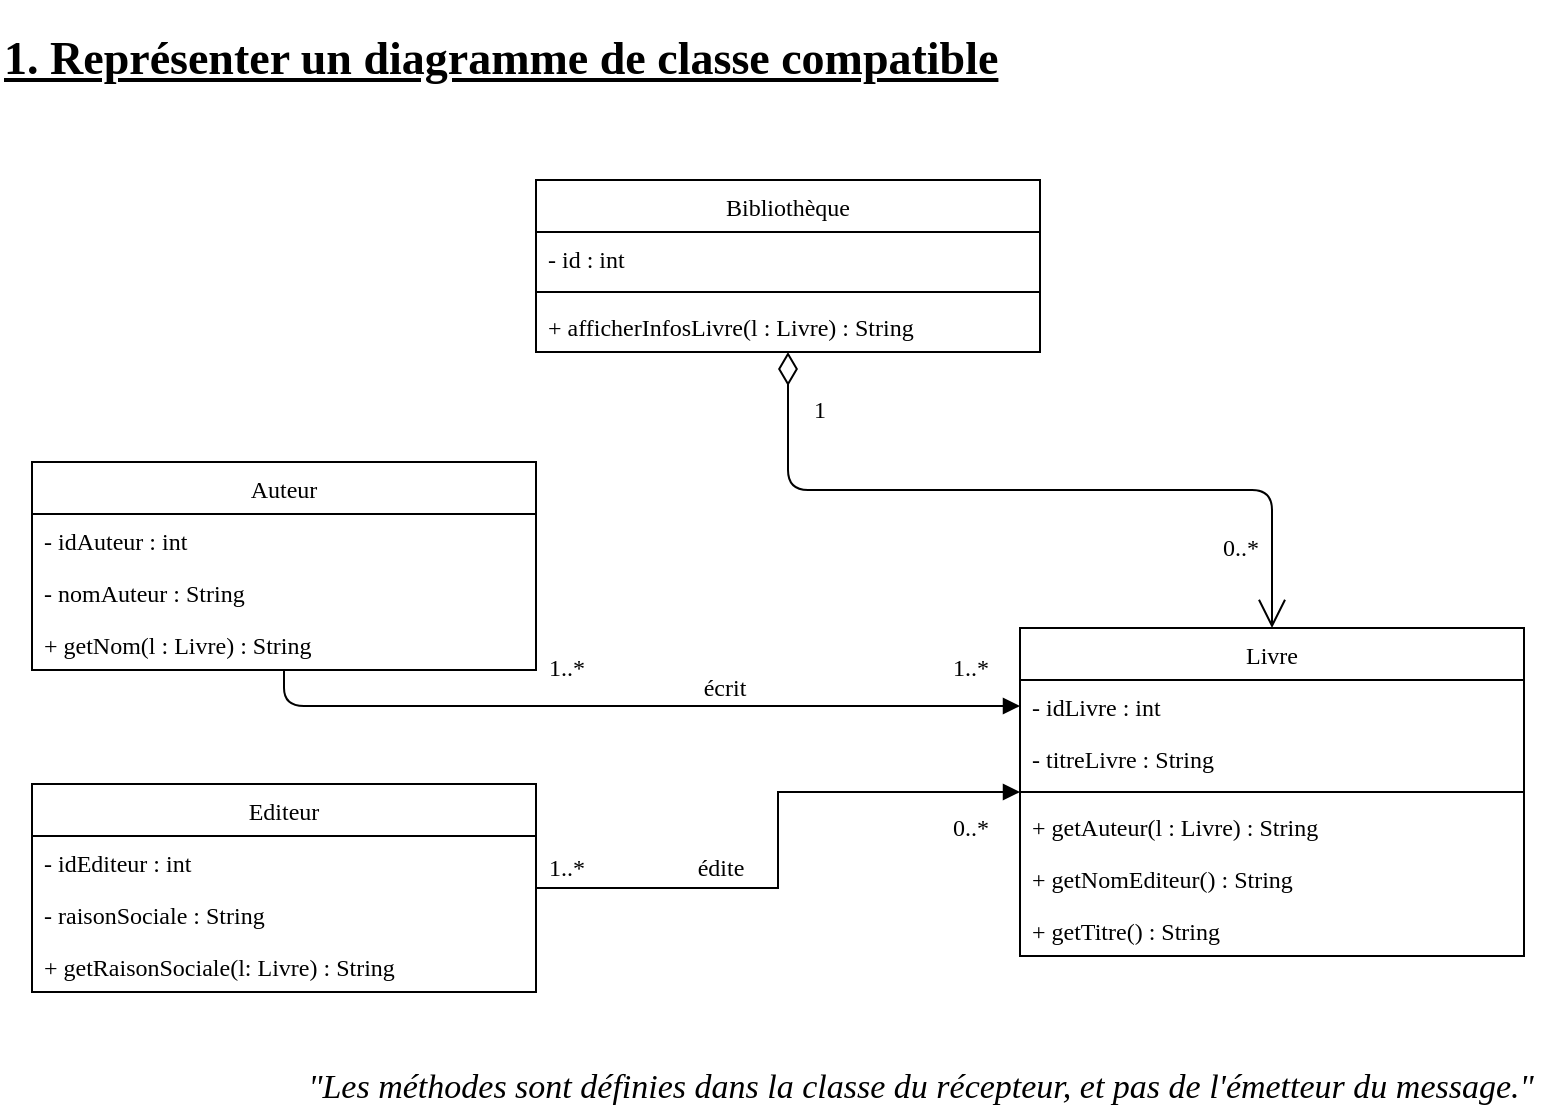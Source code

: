 <mxfile version="13.8.1" type="github" pages="11">
  <diagram id="HV5kKddLRugSyzAF9fCm" name="Exo1">
    <mxGraphModel dx="764" dy="835" grid="1" gridSize="10" guides="1" tooltips="1" connect="1" arrows="1" fold="1" page="1" pageScale="1" pageWidth="827" pageHeight="1169" math="0" shadow="0">
      <root>
        <mxCell id="0" />
        <mxCell id="1" parent="0" />
        <mxCell id="TrMGk5HIiBrRfhSqZAYA-20" value="&lt;font style=&quot;font-size: 12px&quot;&gt;1&lt;/font&gt;" style="endArrow=open;html=1;endSize=12;startArrow=diamondThin;startSize=14;startFill=0;edgeStyle=orthogonalEdgeStyle;align=left;verticalAlign=bottom;fontFamily=Garamond;" parent="1" source="TrMGk5HIiBrRfhSqZAYA-2" target="TrMGk5HIiBrRfhSqZAYA-8" edge="1">
          <mxGeometry x="-0.8" y="11" relative="1" as="geometry">
            <mxPoint x="665" y="70" as="sourcePoint" />
            <mxPoint x="825" y="70" as="targetPoint" />
            <mxPoint as="offset" />
          </mxGeometry>
        </mxCell>
        <mxCell id="TrMGk5HIiBrRfhSqZAYA-21" value="&lt;div&gt;0..*&lt;/div&gt;" style="text;html=1;align=center;verticalAlign=middle;resizable=0;points=[];autosize=1;fontFamily=Garamond;" parent="1" vertex="1">
          <mxGeometry x="630" y="280" width="30" height="20" as="geometry" />
        </mxCell>
        <mxCell id="TrMGk5HIiBrRfhSqZAYA-24" value="" style="endArrow=block;endFill=1;html=1;edgeStyle=orthogonalEdgeStyle;align=left;verticalAlign=top;entryX=0;entryY=0.5;entryDx=0;entryDy=0;fontFamily=Garamond;" parent="1" source="TrMGk5HIiBrRfhSqZAYA-12" target="TrMGk5HIiBrRfhSqZAYA-9" edge="1">
          <mxGeometry x="-0.01" y="27" relative="1" as="geometry">
            <mxPoint x="255" y="260" as="sourcePoint" />
            <mxPoint x="415" y="260" as="targetPoint" />
            <mxPoint as="offset" />
          </mxGeometry>
        </mxCell>
        <mxCell id="TrMGk5HIiBrRfhSqZAYA-26" value="" style="endArrow=block;endFill=1;html=1;edgeStyle=orthogonalEdgeStyle;align=left;verticalAlign=top;rounded=0;fontFamily=Garamond;" parent="1" source="TrMGk5HIiBrRfhSqZAYA-16" target="TrMGk5HIiBrRfhSqZAYA-8" edge="1">
          <mxGeometry x="-0.545" relative="1" as="geometry">
            <mxPoint x="327" y="410" as="sourcePoint" />
            <mxPoint x="525" y="434" as="targetPoint" />
            <mxPoint as="offset" />
          </mxGeometry>
        </mxCell>
        <mxCell id="TrMGk5HIiBrRfhSqZAYA-29" value="&lt;div&gt;1..*&lt;/div&gt;" style="text;html=1;align=center;verticalAlign=middle;resizable=0;points=[];autosize=1;fontFamily=Garamond;" parent="1" vertex="1">
          <mxGeometry x="293" y="340" width="30" height="20" as="geometry" />
        </mxCell>
        <mxCell id="TrMGk5HIiBrRfhSqZAYA-31" value="&lt;div&gt;1..*&lt;/div&gt;" style="text;html=1;align=center;verticalAlign=middle;resizable=0;points=[];autosize=1;fontFamily=Garamond;" parent="1" vertex="1">
          <mxGeometry x="495" y="340" width="30" height="20" as="geometry" />
        </mxCell>
        <mxCell id="TrMGk5HIiBrRfhSqZAYA-32" value="1..*" style="text;html=1;align=center;verticalAlign=middle;resizable=0;points=[];autosize=1;fontFamily=Garamond;" parent="1" vertex="1">
          <mxGeometry x="293" y="440" width="30" height="20" as="geometry" />
        </mxCell>
        <mxCell id="TrMGk5HIiBrRfhSqZAYA-33" value="0..*" style="text;html=1;align=center;verticalAlign=middle;resizable=0;points=[];autosize=1;fontFamily=Garamond;" parent="1" vertex="1">
          <mxGeometry x="495" y="420" width="30" height="20" as="geometry" />
        </mxCell>
        <mxCell id="TrMGk5HIiBrRfhSqZAYA-34" value="édite" style="text;html=1;align=center;verticalAlign=middle;resizable=0;points=[];autosize=1;fontFamily=Garamond;" parent="1" vertex="1">
          <mxGeometry x="365" y="440" width="40" height="20" as="geometry" />
        </mxCell>
        <mxCell id="TrMGk5HIiBrRfhSqZAYA-35" value="écrit" style="text;html=1;align=center;verticalAlign=middle;resizable=0;points=[];autosize=1;fontFamily=Garamond;" parent="1" vertex="1">
          <mxGeometry x="366.5" y="350" width="40" height="20" as="geometry" />
        </mxCell>
        <mxCell id="T2SW5-NopBSJ5OAQt7kF-2" value="&lt;font style=&quot;font-size: 17px&quot;&gt;&lt;i&gt;&quot;Les méthodes sont définies dans la classe du récepteur, et pas de l&#39;émetteur du message.&quot;&lt;/i&gt;&lt;/font&gt;" style="text;html=1;align=center;verticalAlign=middle;resizable=0;points=[];autosize=1;fontFamily=Garamond;" parent="1" vertex="1">
          <mxGeometry x="170" y="550" width="630" height="20" as="geometry" />
        </mxCell>
        <mxCell id="zHP5KeSYAxFjH7XyTyeL-1" value="&lt;h1 style=&quot;font-size: 23px&quot; align=&quot;left&quot;&gt;&lt;u&gt;&lt;b&gt;&lt;font style=&quot;font-size: 23px&quot;&gt;1. Représenter un diagramme de classe compatible&lt;br&gt;&lt;/font&gt;&lt;/b&gt;&lt;/u&gt;&lt;/h1&gt;" style="text;html=1;align=left;verticalAlign=middle;resizable=0;points=[];autosize=1;fontSize=10;fontFamily=Garamond;" parent="1" vertex="1">
          <mxGeometry x="25" y="20" width="510" height="50" as="geometry" />
        </mxCell>
        <mxCell id="TrMGk5HIiBrRfhSqZAYA-2" value="Bibliothèque" style="swimlane;fontStyle=0;childLayout=stackLayout;horizontal=1;startSize=26;fillColor=none;horizontalStack=0;resizeParent=1;resizeParentMax=0;resizeLast=0;collapsible=1;marginBottom=0;fontFamily=Garamond;" parent="1" vertex="1">
          <mxGeometry x="293" y="106" width="252" height="86" as="geometry" />
        </mxCell>
        <mxCell id="TrMGk5HIiBrRfhSqZAYA-3" value="- id : int" style="text;strokeColor=none;fillColor=none;align=left;verticalAlign=top;spacingLeft=4;spacingRight=4;overflow=hidden;rotatable=0;points=[[0,0.5],[1,0.5]];portConstraint=eastwest;fontFamily=Garamond;" parent="TrMGk5HIiBrRfhSqZAYA-2" vertex="1">
          <mxGeometry y="26" width="252" height="26" as="geometry" />
        </mxCell>
        <mxCell id="TrMGk5HIiBrRfhSqZAYA-6" value="" style="line;strokeWidth=1;fillColor=none;align=left;verticalAlign=middle;spacingTop=-1;spacingLeft=3;spacingRight=3;rotatable=0;labelPosition=right;points=[];portConstraint=eastwest;fontFamily=Garamond;" parent="TrMGk5HIiBrRfhSqZAYA-2" vertex="1">
          <mxGeometry y="52" width="252" height="8" as="geometry" />
        </mxCell>
        <mxCell id="TrMGk5HIiBrRfhSqZAYA-7" value="+ afficherInfosLivre(l : Livre) : String" style="text;strokeColor=none;fillColor=none;align=left;verticalAlign=top;spacingLeft=4;spacingRight=4;overflow=hidden;rotatable=0;points=[[0,0.5],[1,0.5]];portConstraint=eastwest;fontFamily=Garamond;" parent="TrMGk5HIiBrRfhSqZAYA-2" vertex="1">
          <mxGeometry y="60" width="252" height="26" as="geometry" />
        </mxCell>
        <mxCell id="TrMGk5HIiBrRfhSqZAYA-8" value="Livre" style="swimlane;fontStyle=0;childLayout=stackLayout;horizontal=1;startSize=26;fillColor=none;horizontalStack=0;resizeParent=1;resizeParentMax=0;resizeLast=0;collapsible=1;marginBottom=0;fontFamily=Garamond;" parent="1" vertex="1">
          <mxGeometry x="535" y="330" width="252" height="164" as="geometry" />
        </mxCell>
        <mxCell id="TrMGk5HIiBrRfhSqZAYA-9" value="- idLivre : int" style="text;strokeColor=none;fillColor=none;align=left;verticalAlign=top;spacingLeft=4;spacingRight=4;overflow=hidden;rotatable=0;points=[[0,0.5],[1,0.5]];portConstraint=eastwest;fontFamily=Garamond;" parent="TrMGk5HIiBrRfhSqZAYA-8" vertex="1">
          <mxGeometry y="26" width="252" height="26" as="geometry" />
        </mxCell>
        <mxCell id="TrMGk5HIiBrRfhSqZAYA-36" value="- titreLivre : String" style="text;strokeColor=none;fillColor=none;align=left;verticalAlign=top;spacingLeft=4;spacingRight=4;overflow=hidden;rotatable=0;points=[[0,0.5],[1,0.5]];portConstraint=eastwest;fontFamily=Garamond;" parent="TrMGk5HIiBrRfhSqZAYA-8" vertex="1">
          <mxGeometry y="52" width="252" height="26" as="geometry" />
        </mxCell>
        <mxCell id="TrMGk5HIiBrRfhSqZAYA-10" value="" style="line;strokeWidth=1;fillColor=none;align=left;verticalAlign=middle;spacingTop=-1;spacingLeft=3;spacingRight=3;rotatable=0;labelPosition=right;points=[];portConstraint=eastwest;fontFamily=Garamond;" parent="TrMGk5HIiBrRfhSqZAYA-8" vertex="1">
          <mxGeometry y="78" width="252" height="8" as="geometry" />
        </mxCell>
        <mxCell id="T2SW5-NopBSJ5OAQt7kF-4" value="+ getAuteur(l : Livre) : String" style="text;strokeColor=none;fillColor=none;align=left;verticalAlign=top;spacingLeft=4;spacingRight=4;overflow=hidden;rotatable=0;points=[[0,0.5],[1,0.5]];portConstraint=eastwest;fontFamily=Garamond;" parent="TrMGk5HIiBrRfhSqZAYA-8" vertex="1">
          <mxGeometry y="86" width="252" height="26" as="geometry" />
        </mxCell>
        <mxCell id="TrMGk5HIiBrRfhSqZAYA-37" value="+ getNomEditeur() : String" style="text;strokeColor=none;fillColor=none;align=left;verticalAlign=top;spacingLeft=4;spacingRight=4;overflow=hidden;rotatable=0;points=[[0,0.5],[1,0.5]];portConstraint=eastwest;fontFamily=Garamond;" parent="TrMGk5HIiBrRfhSqZAYA-8" vertex="1">
          <mxGeometry y="112" width="252" height="26" as="geometry" />
        </mxCell>
        <mxCell id="TrMGk5HIiBrRfhSqZAYA-39" value="+ getTitre() : String" style="text;strokeColor=none;fillColor=none;align=left;verticalAlign=top;spacingLeft=4;spacingRight=4;overflow=hidden;rotatable=0;points=[[0,0.5],[1,0.5]];portConstraint=eastwest;fontFamily=Garamond;" parent="TrMGk5HIiBrRfhSqZAYA-8" vertex="1">
          <mxGeometry y="138" width="252" height="26" as="geometry" />
        </mxCell>
        <mxCell id="TrMGk5HIiBrRfhSqZAYA-12" value="Auteur" style="swimlane;fontStyle=0;childLayout=stackLayout;horizontal=1;startSize=26;fillColor=none;horizontalStack=0;resizeParent=1;resizeParentMax=0;resizeLast=0;collapsible=1;marginBottom=0;fontFamily=Garamond;" parent="1" vertex="1">
          <mxGeometry x="41" y="247" width="252" height="104" as="geometry" />
        </mxCell>
        <mxCell id="TrMGk5HIiBrRfhSqZAYA-13" value="- idAuteur : int" style="text;strokeColor=none;fillColor=none;align=left;verticalAlign=top;spacingLeft=4;spacingRight=4;overflow=hidden;rotatable=0;points=[[0,0.5],[1,0.5]];portConstraint=eastwest;fontFamily=Garamond;" parent="TrMGk5HIiBrRfhSqZAYA-12" vertex="1">
          <mxGeometry y="26" width="252" height="26" as="geometry" />
        </mxCell>
        <mxCell id="TrMGk5HIiBrRfhSqZAYA-43" value="- nomAuteur : String" style="text;strokeColor=none;fillColor=none;align=left;verticalAlign=top;spacingLeft=4;spacingRight=4;overflow=hidden;rotatable=0;points=[[0,0.5],[1,0.5]];portConstraint=eastwest;fontFamily=Garamond;" parent="TrMGk5HIiBrRfhSqZAYA-12" vertex="1">
          <mxGeometry y="52" width="252" height="26" as="geometry" />
        </mxCell>
        <mxCell id="T2SW5-NopBSJ5OAQt7kF-1" value="+ getNom(l : Livre) : String" style="text;strokeColor=none;fillColor=none;align=left;verticalAlign=top;spacingLeft=4;spacingRight=4;overflow=hidden;rotatable=0;points=[[0,0.5],[1,0.5]];portConstraint=eastwest;fontFamily=Garamond;" parent="TrMGk5HIiBrRfhSqZAYA-12" vertex="1">
          <mxGeometry y="78" width="252" height="26" as="geometry" />
        </mxCell>
        <mxCell id="TrMGk5HIiBrRfhSqZAYA-16" value="Editeur" style="swimlane;fontStyle=0;childLayout=stackLayout;horizontal=1;startSize=26;fillColor=none;horizontalStack=0;resizeParent=1;resizeParentMax=0;resizeLast=0;collapsible=1;marginBottom=0;fontFamily=Garamond;" parent="1" vertex="1">
          <mxGeometry x="41" y="408" width="252" height="104" as="geometry" />
        </mxCell>
        <mxCell id="TrMGk5HIiBrRfhSqZAYA-17" value="- idEditeur : int" style="text;strokeColor=none;fillColor=none;align=left;verticalAlign=top;spacingLeft=4;spacingRight=4;overflow=hidden;rotatable=0;points=[[0,0.5],[1,0.5]];portConstraint=eastwest;fontFamily=Garamond;" parent="TrMGk5HIiBrRfhSqZAYA-16" vertex="1">
          <mxGeometry y="26" width="252" height="26" as="geometry" />
        </mxCell>
        <mxCell id="TrMGk5HIiBrRfhSqZAYA-42" value="- raisonSociale : String" style="text;strokeColor=none;fillColor=none;align=left;verticalAlign=top;spacingLeft=4;spacingRight=4;overflow=hidden;rotatable=0;points=[[0,0.5],[1,0.5]];portConstraint=eastwest;fontFamily=Garamond;" parent="TrMGk5HIiBrRfhSqZAYA-16" vertex="1">
          <mxGeometry y="52" width="252" height="26" as="geometry" />
        </mxCell>
        <mxCell id="T2SW5-NopBSJ5OAQt7kF-3" value="+ getRaisonSociale(l: Livre) : String" style="text;strokeColor=none;fillColor=none;align=left;verticalAlign=top;spacingLeft=4;spacingRight=4;overflow=hidden;rotatable=0;points=[[0,0.5],[1,0.5]];portConstraint=eastwest;fontFamily=Garamond;" parent="TrMGk5HIiBrRfhSqZAYA-16" vertex="1">
          <mxGeometry y="78" width="252" height="26" as="geometry" />
        </mxCell>
      </root>
    </mxGraphModel>
  </diagram>
  <diagram id="p9qsDEUjH-XaslN2hBxg" name="Exo2">
    <mxGraphModel dx="764" dy="835" grid="1" gridSize="10" guides="1" tooltips="1" connect="1" arrows="1" fold="1" page="1" pageScale="1" pageWidth="827" pageHeight="1169" math="0" shadow="0">
      <root>
        <mxCell id="R-h8qjlxcC2oMu-pBreQ-0" />
        <mxCell id="R-h8qjlxcC2oMu-pBreQ-1" parent="R-h8qjlxcC2oMu-pBreQ-0" />
        <mxCell id="NQFwFCpYRyOcx_QuNH2l-0" value="Personne&lt;br&gt;externe" style="shape=umlActor;verticalLabelPosition=bottom;verticalAlign=top;html=1;outlineConnect=0;fontFamily=Garamond;sketch=1;" parent="R-h8qjlxcC2oMu-pBreQ-1" vertex="1">
          <mxGeometry x="174" y="90" width="30" height="60" as="geometry" />
        </mxCell>
        <mxCell id="o3SBoq_cmOCitRwnOu_5-5" value="G: Gestionnaire" style="html=1;fontFamily=Garamond;" parent="R-h8qjlxcC2oMu-pBreQ-1" vertex="1">
          <mxGeometry x="374" y="130" width="110" height="50" as="geometry" />
        </mxCell>
        <mxCell id="o3SBoq_cmOCitRwnOu_5-6" value="P: Personne" style="html=1;fontFamily=Garamond;" parent="R-h8qjlxcC2oMu-pBreQ-1" vertex="1">
          <mxGeometry x="544" y="235" width="110" height="50" as="geometry" />
        </mxCell>
        <mxCell id="o3SBoq_cmOCitRwnOu_5-7" value="" style="html=1;points=[];perimeter=orthogonalPerimeter;fontFamily=Garamond;" parent="R-h8qjlxcC2oMu-pBreQ-1" vertex="1">
          <mxGeometry x="424" y="220" width="10" height="290" as="geometry" />
        </mxCell>
        <mxCell id="o3SBoq_cmOCitRwnOu_5-8" value="" style="edgeStyle=orthogonalEdgeStyle;rounded=0;orthogonalLoop=1;jettySize=auto;html=1;dashed=1;endArrow=none;endFill=0;fontFamily=Garamond;" parent="R-h8qjlxcC2oMu-pBreQ-1" source="o3SBoq_cmOCitRwnOu_5-5" target="o3SBoq_cmOCitRwnOu_5-7" edge="1">
          <mxGeometry relative="1" as="geometry" />
        </mxCell>
        <mxCell id="o3SBoq_cmOCitRwnOu_5-9" value="addPersonne(nom : String, prenom : String)" style="html=1;verticalAlign=bottom;endArrow=block;fontFamily=Garamond;" parent="R-h8qjlxcC2oMu-pBreQ-1" target="o3SBoq_cmOCitRwnOu_5-7" edge="1">
          <mxGeometry x="-0.005" width="80" relative="1" as="geometry">
            <mxPoint x="194" y="240" as="sourcePoint" />
            <mxPoint x="375.71" y="239.75" as="targetPoint" />
            <mxPoint as="offset" />
          </mxGeometry>
        </mxCell>
        <mxCell id="o3SBoq_cmOCitRwnOu_5-15" value="Personne()" style="html=1;verticalAlign=bottom;endArrow=block;exitX=1.129;exitY=0.289;exitDx=0;exitDy=0;exitPerimeter=0;fontFamily=Garamond;" parent="R-h8qjlxcC2oMu-pBreQ-1" target="o3SBoq_cmOCitRwnOu_5-6" edge="1">
          <mxGeometry x="-0.005" width="80" relative="1" as="geometry">
            <mxPoint x="434.0" y="260" as="sourcePoint" />
            <mxPoint x="544" y="260" as="targetPoint" />
            <mxPoint as="offset" />
          </mxGeometry>
        </mxCell>
        <mxCell id="o3SBoq_cmOCitRwnOu_5-16" value="" style="html=1;points=[];perimeter=orthogonalPerimeter;fontFamily=Garamond;" parent="R-h8qjlxcC2oMu-pBreQ-1" vertex="1">
          <mxGeometry x="594" y="310" width="10" height="160" as="geometry" />
        </mxCell>
        <mxCell id="o3SBoq_cmOCitRwnOu_5-17" value="" style="edgeStyle=orthogonalEdgeStyle;rounded=0;orthogonalLoop=1;jettySize=auto;html=1;dashed=1;endArrow=none;endFill=0;fontFamily=Garamond;" parent="R-h8qjlxcC2oMu-pBreQ-1" source="o3SBoq_cmOCitRwnOu_5-6" target="o3SBoq_cmOCitRwnOu_5-16" edge="1">
          <mxGeometry relative="1" as="geometry">
            <mxPoint x="678" y="290" as="sourcePoint" />
          </mxGeometry>
        </mxCell>
        <mxCell id="o3SBoq_cmOCitRwnOu_5-18" value="setNom(nom : String)" style="html=1;verticalAlign=bottom;endArrow=block;exitX=1.129;exitY=0.289;exitDx=0;exitDy=0;exitPerimeter=0;fontFamily=Garamond;" parent="R-h8qjlxcC2oMu-pBreQ-1" target="o3SBoq_cmOCitRwnOu_5-16" edge="1">
          <mxGeometry x="-0.005" width="80" relative="1" as="geometry">
            <mxPoint x="434" y="320" as="sourcePoint" />
            <mxPoint x="544" y="320" as="targetPoint" />
            <mxPoint as="offset" />
          </mxGeometry>
        </mxCell>
        <mxCell id="o3SBoq_cmOCitRwnOu_5-19" value="setPrenom(prenom : String)" style="html=1;verticalAlign=bottom;endArrow=block;exitX=1.129;exitY=0.289;exitDx=0;exitDy=0;exitPerimeter=0;fontFamily=Garamond;" parent="R-h8qjlxcC2oMu-pBreQ-1" edge="1">
          <mxGeometry x="-0.005" width="80" relative="1" as="geometry">
            <mxPoint x="434" y="370" as="sourcePoint" />
            <mxPoint x="594" y="370" as="targetPoint" />
            <mxPoint as="offset" />
          </mxGeometry>
        </mxCell>
        <mxCell id="o3SBoq_cmOCitRwnOu_5-20" value="&lt;div style=&quot;font-size: 15px&quot;&gt;&lt;i&gt;&lt;font style=&quot;font-size: 15px&quot;&gt;&lt;span class=&quot;aCOpRe&quot;&gt;&lt;span&gt;Il est important de noter qu&#39;un &lt;em&gt;message asynchrone&lt;/em&gt; ne possède pas de valeur de retour.&lt;/span&gt;&lt;/span&gt;&lt;/font&gt;&lt;/i&gt;&lt;/div&gt;&lt;div style=&quot;font-size: 15px&quot;&gt;&lt;i&gt;&lt;font style=&quot;font-size: 15px&quot;&gt;&lt;span class=&quot;aCOpRe&quot;&gt;&lt;span&gt;Donc mutateurs (methodes sets) = message asynchrone.&lt;br&gt;&lt;/span&gt;&lt;/span&gt;&lt;/font&gt;&lt;/i&gt;&lt;/div&gt;" style="text;html=1;align=center;verticalAlign=middle;resizable=0;points=[];autosize=1;fontFamily=Garamond;" parent="R-h8qjlxcC2oMu-pBreQ-1" vertex="1">
          <mxGeometry x="280" y="60" width="540" height="30" as="geometry" />
        </mxCell>
        <mxCell id="o3SBoq_cmOCitRwnOu_5-22" value="enregistrer(p : Personne)" style="edgeStyle=orthogonalEdgeStyle;html=1;align=left;spacingLeft=2;endArrow=block;rounded=0;entryX=1.2;entryY=0.817;entryDx=0;entryDy=0;entryPerimeter=0;fontFamily=Garamond;" parent="R-h8qjlxcC2oMu-pBreQ-1" target="o3SBoq_cmOCitRwnOu_5-7" edge="1">
          <mxGeometry relative="1" as="geometry">
            <mxPoint x="434" y="400" as="sourcePoint" />
            <Array as="points">
              <mxPoint x="459" y="400" />
              <mxPoint x="459" y="457" />
            </Array>
            <mxPoint x="508" y="465" as="targetPoint" />
          </mxGeometry>
        </mxCell>
        <mxCell id="I2zjggu3OXRuHu6tSgc2-2" value="" style="edgeStyle=orthogonalEdgeStyle;rounded=0;orthogonalLoop=1;jettySize=auto;html=1;dashed=1;endArrow=none;endFill=0;fontFamily=Garamond;" parent="R-h8qjlxcC2oMu-pBreQ-1" edge="1">
          <mxGeometry relative="1" as="geometry">
            <mxPoint x="189" y="190" as="sourcePoint" />
            <mxPoint x="189" y="500" as="targetPoint" />
          </mxGeometry>
        </mxCell>
        <mxCell id="T73Ab-T1GPJ7C3tiQLM4-0" value="&lt;h1 style=&quot;font-size: 23px&quot;&gt;2. Ajout d&#39;une personne&lt;br&gt;&lt;/h1&gt;" style="text;html=1;align=left;verticalAlign=middle;resizable=0;points=[];autosize=1;fontSize=10;fontFamily=Garamond;" parent="R-h8qjlxcC2oMu-pBreQ-1" vertex="1">
          <mxGeometry x="20" y="20" width="250" height="50" as="geometry" />
        </mxCell>
      </root>
    </mxGraphModel>
  </diagram>
  <diagram id="YaLh9M7gm-WYbp0vXXS8" name="Exo3">
    <mxGraphModel dx="527" dy="576" grid="1" gridSize="10" guides="1" tooltips="1" connect="1" arrows="1" fold="1" page="1" pageScale="1" pageWidth="827" pageHeight="1169" math="0" shadow="0">
      <root>
        <mxCell id="4PXjrXZGlqHlS9XSPdpC-0" />
        <mxCell id="4PXjrXZGlqHlS9XSPdpC-1" parent="4PXjrXZGlqHlS9XSPdpC-0" />
        <mxCell id="YU6Y3oxd9pBAk2Y4Z_v4-0" value="Utilisateur" style="shape=umlActor;verticalLabelPosition=bottom;verticalAlign=top;html=1;fontFamily=Garamond;sketch=1;" parent="4PXjrXZGlqHlS9XSPdpC-1" vertex="1">
          <mxGeometry x="108" y="80" width="30" height="60" as="geometry" />
        </mxCell>
        <mxCell id="YU6Y3oxd9pBAk2Y4Z_v4-1" value="" style="html=1;points=[];perimeter=orthogonalPerimeter;fontFamily=Garamond;" parent="4PXjrXZGlqHlS9XSPdpC-1" vertex="1">
          <mxGeometry x="118" y="170" width="10" height="360" as="geometry" />
        </mxCell>
        <mxCell id="YU6Y3oxd9pBAk2Y4Z_v4-2" value="V : Voiture" style="shape=umlLifeline;perimeter=lifelinePerimeter;whiteSpace=wrap;html=1;container=1;collapsible=0;recursiveResize=0;outlineConnect=0;fontFamily=Garamond;" parent="4PXjrXZGlqHlS9XSPdpC-1" vertex="1">
          <mxGeometry x="308" y="110" width="100" height="420" as="geometry" />
        </mxCell>
        <mxCell id="YU6Y3oxd9pBAk2Y4Z_v4-3" value="" style="html=1;points=[];perimeter=orthogonalPerimeter;fontFamily=Garamond;" parent="YU6Y3oxd9pBAk2Y4Z_v4-2" vertex="1">
          <mxGeometry x="45" y="85" width="10" height="310" as="geometry" />
        </mxCell>
        <mxCell id="YU6Y3oxd9pBAk2Y4Z_v4-4" value="getPoids()&amp;nbsp;" style="html=1;verticalAlign=bottom;endArrow=block;fontFamily=Garamond;" parent="4PXjrXZGlqHlS9XSPdpC-1" edge="1">
          <mxGeometry width="80" relative="1" as="geometry">
            <mxPoint x="128" y="220" as="sourcePoint" />
            <mxPoint x="357.5" y="220" as="targetPoint" />
          </mxGeometry>
        </mxCell>
        <mxCell id="YU6Y3oxd9pBAk2Y4Z_v4-5" value="" style="html=1;verticalAlign=bottom;endArrow=open;dashed=1;endSize=8;entryX=1.3;entryY=0.886;entryDx=0;entryDy=0;entryPerimeter=0;fontFamily=Garamond;" parent="4PXjrXZGlqHlS9XSPdpC-1" source="YU6Y3oxd9pBAk2Y4Z_v4-3" edge="1">
          <mxGeometry relative="1" as="geometry">
            <mxPoint x="348" y="489" as="sourcePoint" />
            <mxPoint x="129" y="488.96" as="targetPoint" />
          </mxGeometry>
        </mxCell>
        <mxCell id="YU6Y3oxd9pBAk2Y4Z_v4-6" value="poidsVoiture : double" style="text;html=1;align=center;verticalAlign=middle;resizable=0;points=[];autosize=1;fontFamily=Garamond;" parent="4PXjrXZGlqHlS9XSPdpC-1" vertex="1">
          <mxGeometry x="186" y="471" width="120" height="20" as="geometry" />
        </mxCell>
        <mxCell id="YU6Y3oxd9pBAk2Y4Z_v4-7" value="M : Moteur" style="shape=umlLifeline;perimeter=lifelinePerimeter;whiteSpace=wrap;html=1;container=1;collapsible=0;recursiveResize=0;outlineConnect=0;fontFamily=Garamond;" parent="4PXjrXZGlqHlS9XSPdpC-1" vertex="1">
          <mxGeometry x="468" y="110" width="100" height="420" as="geometry" />
        </mxCell>
        <mxCell id="YU6Y3oxd9pBAk2Y4Z_v4-8" value="" style="html=1;points=[];perimeter=orthogonalPerimeter;fontFamily=Garamond;" parent="YU6Y3oxd9pBAk2Y4Z_v4-7" vertex="1">
          <mxGeometry x="45" y="85" width="10" height="105" as="geometry" />
        </mxCell>
        <mxCell id="YU6Y3oxd9pBAk2Y4Z_v4-9" value="C : Carrosserie" style="shape=umlLifeline;perimeter=lifelinePerimeter;whiteSpace=wrap;html=1;container=1;collapsible=0;recursiveResize=0;outlineConnect=0;fontFamily=Garamond;" parent="4PXjrXZGlqHlS9XSPdpC-1" vertex="1">
          <mxGeometry x="618" y="110" width="100" height="420" as="geometry" />
        </mxCell>
        <mxCell id="YU6Y3oxd9pBAk2Y4Z_v4-10" value="" style="html=1;points=[];perimeter=orthogonalPerimeter;fontFamily=Garamond;" parent="YU6Y3oxd9pBAk2Y4Z_v4-9" vertex="1">
          <mxGeometry x="45" y="200" width="10" height="80" as="geometry" />
        </mxCell>
        <mxCell id="YU6Y3oxd9pBAk2Y4Z_v4-11" value="getPoids()&amp;nbsp;" style="html=1;verticalAlign=bottom;endArrow=block;fontFamily=Garamond;" parent="4PXjrXZGlqHlS9XSPdpC-1" edge="1">
          <mxGeometry width="80" relative="1" as="geometry">
            <mxPoint x="364" y="240" as="sourcePoint" />
            <mxPoint x="517.5" y="240" as="targetPoint" />
          </mxGeometry>
        </mxCell>
        <mxCell id="YU6Y3oxd9pBAk2Y4Z_v4-12" value="getPoids()&amp;nbsp;" style="html=1;verticalAlign=bottom;endArrow=block;entryX=0.035;entryY=0.245;entryDx=0;entryDy=0;entryPerimeter=0;fontFamily=Garamond;" parent="4PXjrXZGlqHlS9XSPdpC-1" edge="1">
          <mxGeometry width="80" relative="1" as="geometry">
            <mxPoint x="365" y="330.13" as="sourcePoint" />
            <mxPoint x="663.35" y="329.6" as="targetPoint" />
          </mxGeometry>
        </mxCell>
        <mxCell id="YU6Y3oxd9pBAk2Y4Z_v4-13" value="" style="html=1;verticalAlign=bottom;endArrow=open;dashed=1;endSize=8;fontFamily=Garamond;" parent="4PXjrXZGlqHlS9XSPdpC-1" edge="1">
          <mxGeometry relative="1" as="geometry">
            <mxPoint x="517.5" y="290" as="sourcePoint" />
            <mxPoint x="362" y="290" as="targetPoint" />
          </mxGeometry>
        </mxCell>
        <mxCell id="YU6Y3oxd9pBAk2Y4Z_v4-14" value="poidsM : double" style="text;html=1;align=center;verticalAlign=middle;resizable=0;points=[];autosize=1;fontFamily=Garamond;" parent="4PXjrXZGlqHlS9XSPdpC-1" vertex="1">
          <mxGeometry x="377" y="270" width="90" height="20" as="geometry" />
        </mxCell>
        <mxCell id="YU6Y3oxd9pBAk2Y4Z_v4-15" value="" style="html=1;verticalAlign=bottom;endArrow=open;dashed=1;endSize=8;entryX=1.2;entryY=0.565;entryDx=0;entryDy=0;entryPerimeter=0;exitX=0;exitY=0.763;exitDx=0;exitDy=0;exitPerimeter=0;fontFamily=Garamond;" parent="4PXjrXZGlqHlS9XSPdpC-1" edge="1">
          <mxGeometry relative="1" as="geometry">
            <mxPoint x="663" y="361.04" as="sourcePoint" />
            <mxPoint x="365" y="360.15" as="targetPoint" />
          </mxGeometry>
        </mxCell>
        <mxCell id="YU6Y3oxd9pBAk2Y4Z_v4-16" value="poidsC : double" style="text;html=1;align=center;verticalAlign=middle;resizable=0;points=[];autosize=1;fillColor=#ffffff;fontFamily=Garamond;" parent="4PXjrXZGlqHlS9XSPdpC-1" vertex="1">
          <mxGeometry x="417" y="361" width="90" height="20" as="geometry" />
        </mxCell>
        <mxCell id="YU6Y3oxd9pBAk2Y4Z_v4-17" value="totalPoids(poidsM : double, poidsC : double)" style="html=1;verticalAlign=bottom;endArrow=block;exitX=0.9;exitY=0.755;exitDx=0;exitDy=0;exitPerimeter=0;entryX=1;entryY=0.942;entryDx=0;entryDy=0;entryPerimeter=0;fontFamily=Garamond;" parent="4PXjrXZGlqHlS9XSPdpC-1" edge="1">
          <mxGeometry x="0.12" y="-30" width="80" relative="1" as="geometry">
            <mxPoint x="362" y="399.05" as="sourcePoint" />
            <mxPoint x="363" y="457.02" as="targetPoint" />
            <Array as="points">
              <mxPoint x="428" y="399" />
              <mxPoint x="428" y="457" />
            </Array>
            <mxPoint as="offset" />
          </mxGeometry>
        </mxCell>
        <mxCell id="gpfzqJu1TAdt9Z_EhugT-0" value="&lt;h1 style=&quot;font-size: 23px&quot;&gt;3. Calcul du poids d&#39;une voiture&lt;br&gt;&lt;/h1&gt;" style="text;html=1;align=left;verticalAlign=middle;resizable=0;points=[];autosize=1;fontSize=10;fontFamily=Garamond;" parent="4PXjrXZGlqHlS9XSPdpC-1" vertex="1">
          <mxGeometry x="10" y="10" width="330" height="50" as="geometry" />
        </mxCell>
      </root>
    </mxGraphModel>
  </diagram>
  <diagram id="UtTvu74LmROezuI05kHK" name="Exo3-2">
    <mxGraphModel dx="764" dy="835" grid="1" gridSize="10" guides="1" tooltips="1" connect="1" arrows="1" fold="1" page="1" pageScale="1" pageWidth="827" pageHeight="1169" math="0" shadow="0">
      <root>
        <mxCell id="jS7qouaJWuqyzpi-ElRr-0" />
        <mxCell id="jS7qouaJWuqyzpi-ElRr-1" parent="jS7qouaJWuqyzpi-ElRr-0" />
        <mxCell id="0KxhcD4-DJ4PPz4NY_0l-0" value="Utilisateur" style="shape=umlActor;verticalLabelPosition=bottom;verticalAlign=top;html=1;fontFamily=Garamond;sketch=1;" parent="jS7qouaJWuqyzpi-ElRr-1" vertex="1">
          <mxGeometry x="169" y="30" width="30" height="60" as="geometry" />
        </mxCell>
        <mxCell id="0KxhcD4-DJ4PPz4NY_0l-1" value="" style="html=1;points=[];perimeter=orthogonalPerimeter;fontFamily=Garamond;" parent="jS7qouaJWuqyzpi-ElRr-1" vertex="1">
          <mxGeometry x="179" y="120" width="10" height="360" as="geometry" />
        </mxCell>
        <mxCell id="0KxhcD4-DJ4PPz4NY_0l-2" value="V : Voiture" style="shape=umlLifeline;perimeter=lifelinePerimeter;whiteSpace=wrap;html=1;container=1;collapsible=0;recursiveResize=0;outlineConnect=0;fontFamily=Garamond;" parent="jS7qouaJWuqyzpi-ElRr-1" vertex="1">
          <mxGeometry x="369" y="60" width="100" height="420" as="geometry" />
        </mxCell>
        <mxCell id="0KxhcD4-DJ4PPz4NY_0l-3" value="" style="html=1;points=[];perimeter=orthogonalPerimeter;fontFamily=Garamond;" parent="0KxhcD4-DJ4PPz4NY_0l-2" vertex="1">
          <mxGeometry x="45" y="85" width="10" height="310" as="geometry" />
        </mxCell>
        <mxCell id="0KxhcD4-DJ4PPz4NY_0l-4" value="getPoids()&amp;nbsp;" style="html=1;verticalAlign=bottom;endArrow=block;fontFamily=Garamond;" parent="jS7qouaJWuqyzpi-ElRr-1" target="0KxhcD4-DJ4PPz4NY_0l-2" edge="1">
          <mxGeometry width="80" relative="1" as="geometry">
            <mxPoint x="189.0" y="180" as="sourcePoint" />
            <mxPoint x="269" y="180" as="targetPoint" />
          </mxGeometry>
        </mxCell>
        <mxCell id="0KxhcD4-DJ4PPz4NY_0l-5" value="" style="html=1;verticalAlign=bottom;endArrow=open;dashed=1;endSize=8;entryX=1.3;entryY=0.886;entryDx=0;entryDy=0;entryPerimeter=0;fontFamily=Garamond;" parent="jS7qouaJWuqyzpi-ElRr-1" edge="1">
          <mxGeometry relative="1" as="geometry">
            <mxPoint x="414.5" y="438.96" as="sourcePoint" />
            <mxPoint x="188.0" y="438.96" as="targetPoint" />
          </mxGeometry>
        </mxCell>
        <mxCell id="0KxhcD4-DJ4PPz4NY_0l-6" value="poidsVoiture : double" style="text;html=1;align=center;verticalAlign=middle;resizable=0;points=[];autosize=1;fontFamily=Garamond;" parent="jS7qouaJWuqyzpi-ElRr-1" vertex="1">
          <mxGeometry x="247" y="421" width="120" height="20" as="geometry" />
        </mxCell>
        <mxCell id="0KxhcD4-DJ4PPz4NY_0l-7" value="C : Composant" style="shape=umlLifeline;perimeter=lifelinePerimeter;whiteSpace=wrap;html=1;container=1;collapsible=0;recursiveResize=0;outlineConnect=0;fontFamily=Garamond;" parent="jS7qouaJWuqyzpi-ElRr-1" vertex="1">
          <mxGeometry x="559" y="60" width="100" height="420" as="geometry" />
        </mxCell>
        <mxCell id="0KxhcD4-DJ4PPz4NY_0l-8" value="" style="html=1;points=[];perimeter=orthogonalPerimeter;fontFamily=Garamond;" parent="0KxhcD4-DJ4PPz4NY_0l-7" vertex="1">
          <mxGeometry x="45" y="85" width="10" height="310" as="geometry" />
        </mxCell>
        <mxCell id="0KxhcD4-DJ4PPz4NY_0l-9" value="loop" style="shape=umlFrame;whiteSpace=wrap;html=1;fillColor=#ffffff;fontFamily=Garamond;" parent="jS7qouaJWuqyzpi-ElRr-1" vertex="1">
          <mxGeometry x="342" y="202.75" width="300" height="214.5" as="geometry" />
        </mxCell>
        <mxCell id="0KxhcD4-DJ4PPz4NY_0l-10" value="getPoids()&amp;nbsp;" style="html=1;verticalAlign=bottom;endArrow=block;fontFamily=Garamond;" parent="jS7qouaJWuqyzpi-ElRr-1" edge="1">
          <mxGeometry width="80" relative="1" as="geometry">
            <mxPoint x="425" y="267" as="sourcePoint" />
            <mxPoint x="608.5" y="267" as="targetPoint" />
          </mxGeometry>
        </mxCell>
        <mxCell id="0KxhcD4-DJ4PPz4NY_0l-11" value="&lt;b&gt;[i &amp;lt; composants.length]&lt;/b&gt;" style="text;html=1;align=center;verticalAlign=middle;resizable=0;points=[];autosize=1;fillColor=#ffffff;fontFamily=Garamond;" parent="jS7qouaJWuqyzpi-ElRr-1" vertex="1">
          <mxGeometry x="512" y="204" width="130" height="20" as="geometry" />
        </mxCell>
        <mxCell id="0KxhcD4-DJ4PPz4NY_0l-12" value="" style="html=1;verticalAlign=bottom;endArrow=open;dashed=1;endSize=8;entryX=0.123;entryY=0.898;entryDx=0;entryDy=0;entryPerimeter=0;fontFamily=Garamond;" parent="jS7qouaJWuqyzpi-ElRr-1" edge="1">
          <mxGeometry relative="1" as="geometry">
            <mxPoint x="608.5" y="318.96" as="sourcePoint" />
            <mxPoint x="422.99" y="318.96" as="targetPoint" />
          </mxGeometry>
        </mxCell>
        <mxCell id="0KxhcD4-DJ4PPz4NY_0l-13" value="poidsComposant : double" style="text;html=1;align=center;verticalAlign=middle;resizable=0;points=[];autosize=1;fontFamily=Garamond;" parent="jS7qouaJWuqyzpi-ElRr-1" vertex="1">
          <mxGeometry x="444" y="300" width="140" height="20" as="geometry" />
        </mxCell>
        <mxCell id="0KxhcD4-DJ4PPz4NY_0l-14" value="poidsVoiture += poidsComposant" style="html=1;verticalAlign=bottom;endArrow=block;entryX=1.1;entryY=0.9;entryDx=0;entryDy=0;entryPerimeter=0;fontFamily=Garamond;" parent="jS7qouaJWuqyzpi-ElRr-1" edge="1">
          <mxGeometry x="0.26" y="-30" width="80" relative="1" as="geometry">
            <mxPoint x="421" y="354" as="sourcePoint" />
            <mxPoint x="421" y="399" as="targetPoint" />
            <Array as="points">
              <mxPoint x="485" y="354" />
              <mxPoint x="485" y="399" />
            </Array>
            <mxPoint x="24" y="12" as="offset" />
          </mxGeometry>
        </mxCell>
      </root>
    </mxGraphModel>
  </diagram>
  <diagram id="KhvrGZGhNOWaTNJ8XcUu" name="Exo4">
    <mxGraphModel dx="364" dy="398" grid="1" gridSize="10" guides="1" tooltips="1" connect="1" arrows="1" fold="1" page="1" pageScale="1" pageWidth="827" pageHeight="1169" math="0" shadow="0">
      <root>
        <mxCell id="a9GaHYNcKUTUBfI8RwD7-0" />
        <mxCell id="a9GaHYNcKUTUBfI8RwD7-1" parent="a9GaHYNcKUTUBfI8RwD7-0" />
        <mxCell id="Wzca4U9fxrGHkTqLPkp_-2" value="G : GestionnaireDeDocuments" style="shape=umlLifeline;perimeter=lifelinePerimeter;whiteSpace=wrap;html=1;container=1;collapsible=0;recursiveResize=0;outlineConnect=0;fontFamily=Garamond;" parent="a9GaHYNcKUTUBfI8RwD7-1" vertex="1">
          <mxGeometry x="290" y="120" width="140" height="450" as="geometry" />
        </mxCell>
        <mxCell id="Wzca4U9fxrGHkTqLPkp_-3" value="" style="html=1;points=[];perimeter=orthogonalPerimeter;fontFamily=Garamond;" parent="Wzca4U9fxrGHkTqLPkp_-2" vertex="1">
          <mxGeometry x="65" y="85" width="10" height="225" as="geometry" />
        </mxCell>
        <mxCell id="Wzca4U9fxrGHkTqLPkp_-0" value="Utilisateur" style="shape=umlActor;verticalLabelPosition=bottom;verticalAlign=top;html=1;fontFamily=Garamond;sketch=1;" parent="a9GaHYNcKUTUBfI8RwD7-1" vertex="1">
          <mxGeometry x="110" y="99" width="30" height="60" as="geometry" />
        </mxCell>
        <mxCell id="Wzca4U9fxrGHkTqLPkp_-1" value="" style="html=1;points=[];perimeter=orthogonalPerimeter;fontFamily=Garamond;" parent="a9GaHYNcKUTUBfI8RwD7-1" vertex="1">
          <mxGeometry x="120" y="189" width="10" height="401" as="geometry" />
        </mxCell>
        <mxCell id="Wzca4U9fxrGHkTqLPkp_-4" value="selectionnerDocument()&amp;nbsp;" style="html=1;verticalAlign=bottom;endArrow=block;exitX=1;exitY=0.136;exitDx=0;exitDy=0;exitPerimeter=0;fontFamily=Garamond;entryX=0.148;entryY=0.116;entryDx=0;entryDy=0;entryPerimeter=0;" parent="a9GaHYNcKUTUBfI8RwD7-1" edge="1" target="Wzca4U9fxrGHkTqLPkp_-3">
          <mxGeometry width="80" relative="1" as="geometry">
            <mxPoint x="130" y="230.96" as="sourcePoint" />
            <mxPoint x="350" y="231" as="targetPoint" />
          </mxGeometry>
        </mxCell>
        <mxCell id="Wzca4U9fxrGHkTqLPkp_-5" value="" style="html=1;verticalAlign=bottom;endArrow=open;dashed=1;endSize=8;fontFamily=Garamond;" parent="a9GaHYNcKUTUBfI8RwD7-1" edge="1">
          <mxGeometry relative="1" as="geometry">
            <mxPoint x="639.5" y="575" as="sourcePoint" />
            <mxPoint x="130" y="575" as="targetPoint" />
          </mxGeometry>
        </mxCell>
        <mxCell id="Wzca4U9fxrGHkTqLPkp_-6" value="D : Document" style="shape=umlLifeline;perimeter=lifelinePerimeter;whiteSpace=wrap;html=1;container=1;collapsible=0;recursiveResize=0;outlineConnect=0;fontFamily=Garamond;" parent="a9GaHYNcKUTUBfI8RwD7-1" vertex="1">
          <mxGeometry x="440" y="129" width="100" height="451" as="geometry" />
        </mxCell>
        <mxCell id="Wzca4U9fxrGHkTqLPkp_-7" value="" style="html=1;points=[];perimeter=orthogonalPerimeter;fontFamily=Garamond;" parent="Wzca4U9fxrGHkTqLPkp_-6" vertex="1">
          <mxGeometry x="45" y="160" width="10" height="40" as="geometry" />
        </mxCell>
        <mxCell id="Wzca4U9fxrGHkTqLPkp_-8" value="" style="html=1;points=[];perimeter=orthogonalPerimeter;fontFamily=Garamond;" parent="Wzca4U9fxrGHkTqLPkp_-6" vertex="1">
          <mxGeometry x="45" y="281" width="10" height="159" as="geometry" />
        </mxCell>
        <mxCell id="Wzca4U9fxrGHkTqLPkp_-9" value="I : Imprimante" style="shape=umlLifeline;perimeter=lifelinePerimeter;whiteSpace=wrap;html=1;container=1;collapsible=0;recursiveResize=0;outlineConnect=0;fontFamily=Garamond;" parent="a9GaHYNcKUTUBfI8RwD7-1" vertex="1">
          <mxGeometry x="590" y="140" width="100" height="461" as="geometry" />
        </mxCell>
        <mxCell id="Wzca4U9fxrGHkTqLPkp_-10" value="" style="html=1;points=[];perimeter=orthogonalPerimeter;fontFamily=Garamond;" parent="Wzca4U9fxrGHkTqLPkp_-9" vertex="1">
          <mxGeometry x="45" y="200" width="10" height="250" as="geometry" />
        </mxCell>
        <mxCell id="Wzca4U9fxrGHkTqLPkp_-11" value="imprimerDocument()" style="html=1;verticalAlign=bottom;endArrow=block;fontFamily=Garamond;" parent="a9GaHYNcKUTUBfI8RwD7-1" edge="1" target="Wzca4U9fxrGHkTqLPkp_-7">
          <mxGeometry width="80" relative="1" as="geometry">
            <mxPoint x="367" y="301" as="sourcePoint" />
            <mxPoint x="480" y="300" as="targetPoint" />
          </mxGeometry>
        </mxCell>
        <mxCell id="Wzca4U9fxrGHkTqLPkp_-12" value="" style="html=1;verticalAlign=bottom;endArrow=open;dashed=1;endSize=8;entryX=1.3;entryY=0.886;entryDx=0;entryDy=0;entryPerimeter=0;fontFamily=Garamond;" parent="a9GaHYNcKUTUBfI8RwD7-1" edge="1">
          <mxGeometry relative="1" as="geometry">
            <mxPoint x="356.5" y="243" as="sourcePoint" />
            <mxPoint x="130" y="243" as="targetPoint" />
          </mxGeometry>
        </mxCell>
        <mxCell id="Wzca4U9fxrGHkTqLPkp_-13" value="imprimerDocument()" style="html=1;verticalAlign=bottom;endArrow=block;fontFamily=Garamond;" parent="a9GaHYNcKUTUBfI8RwD7-1" edge="1" target="Wzca4U9fxrGHkTqLPkp_-3">
          <mxGeometry width="80" relative="1" as="geometry">
            <mxPoint x="130" y="280" as="sourcePoint" />
            <mxPoint x="350" y="280" as="targetPoint" />
          </mxGeometry>
        </mxCell>
        <mxCell id="Wzca4U9fxrGHkTqLPkp_-14" value="getImprimante()" style="html=1;verticalAlign=bottom;endArrow=block;fontFamily=Garamond;" parent="a9GaHYNcKUTUBfI8RwD7-1" edge="1">
          <mxGeometry width="80" relative="1" as="geometry">
            <mxPoint x="485" y="319" as="sourcePoint" />
            <mxPoint x="365" y="319" as="targetPoint" />
          </mxGeometry>
        </mxCell>
        <mxCell id="Wzca4U9fxrGHkTqLPkp_-15" value="getImprimante()" style="html=1;verticalAlign=bottom;endArrow=block;fontFamily=Garamond;exitX=0.957;exitY=0.643;exitDx=0;exitDy=0;exitPerimeter=0;labelBackgroundColor=none;" parent="a9GaHYNcKUTUBfI8RwD7-1" target="Wzca4U9fxrGHkTqLPkp_-10" edge="1" source="Wzca4U9fxrGHkTqLPkp_-3">
          <mxGeometry x="0.224" width="80" relative="1" as="geometry">
            <mxPoint x="370" y="350" as="sourcePoint" />
            <mxPoint x="630" y="350" as="targetPoint" />
            <mxPoint as="offset" />
          </mxGeometry>
        </mxCell>
        <mxCell id="Wzca4U9fxrGHkTqLPkp_-16" value="" style="html=1;verticalAlign=bottom;endArrow=open;dashed=1;endSize=8;fontFamily=Garamond;" parent="a9GaHYNcKUTUBfI8RwD7-1" edge="1">
          <mxGeometry relative="1" as="geometry">
            <mxPoint x="634.5" y="375" as="sourcePoint" />
            <mxPoint x="365" y="375" as="targetPoint" />
          </mxGeometry>
        </mxCell>
        <mxCell id="Wzca4U9fxrGHkTqLPkp_-17" value="&lt;font style=&quot;font-size: 10px&quot;&gt;imprimante : Imprimante&lt;/font&gt;" style="text;html=1;align=center;verticalAlign=middle;resizable=0;points=[];autosize=1;fontFamily=Garamond;" parent="a9GaHYNcKUTUBfI8RwD7-1" vertex="1">
          <mxGeometry x="377" y="357" width="110" height="20" as="geometry" />
        </mxCell>
        <mxCell id="Wzca4U9fxrGHkTqLPkp_-18" value="" style="html=1;verticalAlign=bottom;endArrow=open;dashed=1;endSize=8;fontFamily=Garamond;" parent="a9GaHYNcKUTUBfI8RwD7-1" edge="1">
          <mxGeometry relative="1" as="geometry">
            <mxPoint x="366" y="419" as="sourcePoint" />
            <mxPoint x="486" y="419" as="targetPoint" />
          </mxGeometry>
        </mxCell>
        <mxCell id="Wzca4U9fxrGHkTqLPkp_-19" value="imprimante : Imprimante" style="text;html=1;align=center;verticalAlign=middle;resizable=0;points=[];autosize=1;fontSize=10;fontFamily=Garamond;" parent="a9GaHYNcKUTUBfI8RwD7-1" vertex="1">
          <mxGeometry x="365" y="399" width="120" height="20" as="geometry" />
        </mxCell>
        <mxCell id="Wzca4U9fxrGHkTqLPkp_-20" value="imprimerDocument&lt;br&gt;(imprimante : Imprimante)" style="html=1;verticalAlign=bottom;endArrow=block;labelBackgroundColor=none;fontFamily=Garamond;" parent="a9GaHYNcKUTUBfI8RwD7-1" edge="1">
          <mxGeometry width="80" relative="1" as="geometry">
            <mxPoint x="495" y="428" as="sourcePoint" />
            <mxPoint x="635" y="428" as="targetPoint" />
          </mxGeometry>
        </mxCell>
        <mxCell id="Wzca4U9fxrGHkTqLPkp_-22" value="getTitre()" style="html=1;verticalAlign=bottom;endArrow=block;fontFamily=Garamond;" parent="a9GaHYNcKUTUBfI8RwD7-1" edge="1">
          <mxGeometry width="80" relative="1" as="geometry">
            <mxPoint x="635.5" y="447" as="sourcePoint" />
            <mxPoint x="496" y="447" as="targetPoint" />
          </mxGeometry>
        </mxCell>
        <mxCell id="Wzca4U9fxrGHkTqLPkp_-23" value="getCorps()" style="html=1;verticalAlign=bottom;endArrow=block;fontFamily=Garamond;" parent="a9GaHYNcKUTUBfI8RwD7-1" edge="1">
          <mxGeometry width="80" relative="1" as="geometry">
            <mxPoint x="635.5" y="490" as="sourcePoint" />
            <mxPoint x="495" y="490" as="targetPoint" />
          </mxGeometry>
        </mxCell>
        <mxCell id="Wzca4U9fxrGHkTqLPkp_-24" value="getPiedsPage()" style="html=1;verticalAlign=bottom;endArrow=block;fontFamily=Garamond;" parent="a9GaHYNcKUTUBfI8RwD7-1" edge="1">
          <mxGeometry width="80" relative="1" as="geometry">
            <mxPoint x="635.5" y="536" as="sourcePoint" />
            <mxPoint x="496" y="536" as="targetPoint" />
          </mxGeometry>
        </mxCell>
        <mxCell id="Wzca4U9fxrGHkTqLPkp_-25" value="" style="html=1;verticalAlign=bottom;endArrow=open;dashed=1;endSize=8;fontFamily=Garamond;" parent="a9GaHYNcKUTUBfI8RwD7-1" edge="1">
          <mxGeometry relative="1" as="geometry">
            <mxPoint x="495" y="465" as="sourcePoint" />
            <mxPoint x="634.5" y="465" as="targetPoint" />
          </mxGeometry>
        </mxCell>
        <mxCell id="Wzca4U9fxrGHkTqLPkp_-26" value="titre : String" style="text;html=1;align=center;verticalAlign=middle;resizable=0;points=[];autosize=1;fontSize=11;fontFamily=Garamond;" parent="a9GaHYNcKUTUBfI8RwD7-1" vertex="1">
          <mxGeometry x="531" y="447" width="70" height="20" as="geometry" />
        </mxCell>
        <mxCell id="Wzca4U9fxrGHkTqLPkp_-27" value="" style="html=1;verticalAlign=bottom;endArrow=open;dashed=1;endSize=8;fontFamily=Garamond;" parent="a9GaHYNcKUTUBfI8RwD7-1" edge="1">
          <mxGeometry relative="1" as="geometry">
            <mxPoint x="496" y="507" as="sourcePoint" />
            <mxPoint x="635.5" y="507" as="targetPoint" />
          </mxGeometry>
        </mxCell>
        <mxCell id="Wzca4U9fxrGHkTqLPkp_-28" value="corps : String" style="text;html=1;align=center;verticalAlign=middle;resizable=0;points=[];autosize=1;fontSize=11;fontFamily=Garamond;" parent="a9GaHYNcKUTUBfI8RwD7-1" vertex="1">
          <mxGeometry x="531" y="489" width="70" height="20" as="geometry" />
        </mxCell>
        <mxCell id="Wzca4U9fxrGHkTqLPkp_-29" value="" style="html=1;verticalAlign=bottom;endArrow=open;dashed=1;endSize=8;fontFamily=Garamond;" parent="a9GaHYNcKUTUBfI8RwD7-1" edge="1">
          <mxGeometry relative="1" as="geometry">
            <mxPoint x="496" y="556" as="sourcePoint" />
            <mxPoint x="635.5" y="556" as="targetPoint" />
          </mxGeometry>
        </mxCell>
        <mxCell id="Wzca4U9fxrGHkTqLPkp_-30" value="piedsPage : String" style="text;html=1;align=center;verticalAlign=middle;resizable=0;points=[];autosize=1;fontSize=11;fontFamily=Garamond;" parent="a9GaHYNcKUTUBfI8RwD7-1" vertex="1">
          <mxGeometry x="516" y="538" width="100" height="20" as="geometry" />
        </mxCell>
        <mxCell id="Wzca4U9fxrGHkTqLPkp_-31" value="document : imprimé" style="text;html=1;align=center;verticalAlign=middle;resizable=0;points=[];autosize=1;fontSize=11;labelBackgroundColor=none;fontFamily=Garamond;" parent="a9GaHYNcKUTUBfI8RwD7-1" vertex="1">
          <mxGeometry x="315" y="550" width="100" height="20" as="geometry" />
        </mxCell>
        <mxCell id="3yBwkd8XRkMfVmQbbZ-W-0" value="&lt;h1 style=&quot;font-size: 23px&quot;&gt;4. Impression d&#39;un document&lt;br&gt;&lt;/h1&gt;" style="text;html=1;align=left;verticalAlign=middle;resizable=0;points=[];autosize=1;fontSize=10;fontFamily=Garamond;" parent="a9GaHYNcKUTUBfI8RwD7-1" vertex="1">
          <mxGeometry x="10" y="10" width="300" height="50" as="geometry" />
        </mxCell>
      </root>
    </mxGraphModel>
  </diagram>
  <diagram id="6oSeFhPdTgLdHENFt8qG" name="Exo5">
    <mxGraphModel dx="437" dy="477" grid="1" gridSize="10" guides="1" tooltips="1" connect="1" arrows="1" fold="1" page="1" pageScale="1" pageWidth="827" pageHeight="1169" math="0" shadow="0">
      <root>
        <mxCell id="h9e2OM-jCBkc-ALQfnr6-0" />
        <mxCell id="h9e2OM-jCBkc-ALQfnr6-1" parent="h9e2OM-jCBkc-ALQfnr6-0" />
        <mxCell id="VHGI1pamYIKJaVa43hHa-13" value="alt" style="shape=umlFrame;whiteSpace=wrap;html=1;fillColor=#ffffff;fontFamily=Garamond;" parent="h9e2OM-jCBkc-ALQfnr6-1" vertex="1">
          <mxGeometry x="280" y="200" width="410" height="330" as="geometry" />
        </mxCell>
        <mxCell id="VHGI1pamYIKJaVa43hHa-0" value="Joueur" style="shape=umlActor;verticalLabelPosition=bottom;verticalAlign=top;html=1;fontFamily=Garamond;sketch=1;" parent="h9e2OM-jCBkc-ALQfnr6-1" vertex="1">
          <mxGeometry x="170" y="79" width="30" height="60" as="geometry" />
        </mxCell>
        <mxCell id="VHGI1pamYIKJaVa43hHa-2" value="C : Case" style="shape=umlLifeline;perimeter=lifelinePerimeter;whiteSpace=wrap;html=1;container=1;collapsible=0;recursiveResize=0;outlineConnect=0;fontFamily=Garamond;" parent="h9e2OM-jCBkc-ALQfnr6-1" vertex="1">
          <mxGeometry x="310" y="129" width="100" height="420" as="geometry" />
        </mxCell>
        <mxCell id="VHGI1pamYIKJaVa43hHa-3" value="" style="html=1;points=[];perimeter=orthogonalPerimeter;fontFamily=Garamond;" parent="VHGI1pamYIKJaVa43hHa-2" vertex="1">
          <mxGeometry x="45" y="85" width="10" height="310" as="geometry" />
        </mxCell>
        <mxCell id="VHGI1pamYIKJaVa43hHa-4" value="devoiler()&amp;nbsp;" style="html=1;verticalAlign=bottom;endArrow=block;fontFamily=Garamond;" parent="h9e2OM-jCBkc-ALQfnr6-1" edge="1">
          <mxGeometry x="-0.41" width="80" relative="1" as="geometry">
            <mxPoint x="184" y="249" as="sourcePoint" />
            <mxPoint x="353.5" y="249" as="targetPoint" />
            <mxPoint as="offset" />
          </mxGeometry>
        </mxCell>
        <mxCell id="VHGI1pamYIKJaVa43hHa-5" value="voisines[i] : Case" style="shape=umlLifeline;perimeter=lifelinePerimeter;whiteSpace=wrap;html=1;container=1;collapsible=0;recursiveResize=0;outlineConnect=0;fontFamily=Garamond;" parent="h9e2OM-jCBkc-ALQfnr6-1" vertex="1">
          <mxGeometry x="440" y="129" width="100" height="420" as="geometry" />
        </mxCell>
        <mxCell id="VHGI1pamYIKJaVa43hHa-6" value="" style="html=1;points=[];perimeter=orthogonalPerimeter;fontFamily=Garamond;" parent="VHGI1pamYIKJaVa43hHa-5" vertex="1">
          <mxGeometry x="45" y="336" width="10" height="59" as="geometry" />
        </mxCell>
        <mxCell id="VHGI1pamYIKJaVa43hHa-7" value="P : Partie" style="shape=umlLifeline;perimeter=lifelinePerimeter;whiteSpace=wrap;html=1;container=1;collapsible=0;recursiveResize=0;outlineConnect=0;fontFamily=Garamond;" parent="h9e2OM-jCBkc-ALQfnr6-1" vertex="1">
          <mxGeometry x="590" y="129" width="100" height="420" as="geometry" />
        </mxCell>
        <mxCell id="VHGI1pamYIKJaVa43hHa-8" value="" style="html=1;points=[];perimeter=orthogonalPerimeter;fontFamily=Garamond;" parent="VHGI1pamYIKJaVa43hHa-7" vertex="1">
          <mxGeometry x="45" y="120" width="10" height="45" as="geometry" />
        </mxCell>
        <mxCell id="VHGI1pamYIKJaVa43hHa-9" value="" style="html=1;points=[];perimeter=orthogonalPerimeter;fontFamily=Garamond;" parent="VHGI1pamYIKJaVa43hHa-7" vertex="1">
          <mxGeometry x="45" y="200" width="10" height="40" as="geometry" />
        </mxCell>
        <mxCell id="VHGI1pamYIKJaVa43hHa-10" value="perdre()" style="html=1;verticalAlign=bottom;endArrow=block;fontFamily=Garamond;" parent="h9e2OM-jCBkc-ALQfnr6-1" target="VHGI1pamYIKJaVa43hHa-8" edge="1">
          <mxGeometry width="80" relative="1" as="geometry">
            <mxPoint x="366" y="269" as="sourcePoint" />
            <mxPoint x="630" y="268" as="targetPoint" />
          </mxGeometry>
        </mxCell>
        <mxCell id="VHGI1pamYIKJaVa43hHa-11" value="testVictoire()" style="html=1;verticalAlign=bottom;endArrow=block;fontFamily=Garamond;" parent="h9e2OM-jCBkc-ALQfnr6-1" target="VHGI1pamYIKJaVa43hHa-9" edge="1">
          <mxGeometry width="80" relative="1" as="geometry">
            <mxPoint x="367" y="349.13" as="sourcePoint" />
            <mxPoint x="630" y="349" as="targetPoint" />
          </mxGeometry>
        </mxCell>
        <mxCell id="VHGI1pamYIKJaVa43hHa-12" value="decouvrir()" style="html=1;verticalAlign=bottom;endArrow=block;entryX=0.1;entryY=0.508;entryDx=0;entryDy=0;entryPerimeter=0;fontFamily=Garamond;" parent="h9e2OM-jCBkc-ALQfnr6-1" target="VHGI1pamYIKJaVa43hHa-6" edge="1">
          <mxGeometry width="80" relative="1" as="geometry">
            <mxPoint x="366" y="495" as="sourcePoint" />
            <mxPoint x="482" y="495" as="targetPoint" />
          </mxGeometry>
        </mxCell>
        <mxCell id="VHGI1pamYIKJaVa43hHa-14" value="loop" style="shape=umlFrame;whiteSpace=wrap;html=1;fillColor=#ffffff;fontFamily=Garamond;" parent="h9e2OM-jCBkc-ALQfnr6-1" vertex="1">
          <mxGeometry x="340" y="406" width="225" height="120" as="geometry" />
        </mxCell>
        <mxCell id="VHGI1pamYIKJaVa43hHa-15" value="" style="endArrow=none;dashed=1;html=1;entryX=1.002;entryY=0.297;entryDx=0;entryDy=0;entryPerimeter=0;fontFamily=Garamond;" parent="h9e2OM-jCBkc-ALQfnr6-1" target="VHGI1pamYIKJaVa43hHa-13" edge="1">
          <mxGeometry width="50" height="50" relative="1" as="geometry">
            <mxPoint x="280" y="300" as="sourcePoint" />
            <mxPoint x="340" y="300" as="targetPoint" />
          </mxGeometry>
        </mxCell>
        <mxCell id="VHGI1pamYIKJaVa43hHa-16" value="" style="endArrow=none;dashed=1;html=1;entryX=1.002;entryY=0.297;entryDx=0;entryDy=0;entryPerimeter=0;fontFamily=Garamond;" parent="h9e2OM-jCBkc-ALQfnr6-1" edge="1">
          <mxGeometry width="50" height="50" relative="1" as="geometry">
            <mxPoint x="280" y="381.99" as="sourcePoint" />
            <mxPoint x="690.82" y="380" as="targetPoint" />
          </mxGeometry>
        </mxCell>
        <mxCell id="VHGI1pamYIKJaVa43hHa-17" value="[C.estMinee]" style="text;html=1;align=center;verticalAlign=middle;resizable=0;points=[];autosize=1;fontStyle=1;fillColor=#ffffff;fontFamily=Garamond;" parent="h9e2OM-jCBkc-ALQfnr6-1" vertex="1">
          <mxGeometry x="374" y="202" width="80" height="20" as="geometry" />
        </mxCell>
        <mxCell id="VHGI1pamYIKJaVa43hHa-18" value="[C.estNumerotee]" style="text;html=1;align=center;verticalAlign=middle;resizable=0;points=[];autosize=1;fontStyle=1;fillColor=#ffffff;fontFamily=Garamond;" parent="h9e2OM-jCBkc-ALQfnr6-1" vertex="1">
          <mxGeometry x="374" y="300" width="110" height="20" as="geometry" />
        </mxCell>
        <mxCell id="VHGI1pamYIKJaVa43hHa-19" value="[else]" style="text;html=1;align=center;verticalAlign=middle;resizable=0;points=[];autosize=1;fontStyle=1;fillColor=#ffffff;fontFamily=Garamond;" parent="h9e2OM-jCBkc-ALQfnr6-1" vertex="1">
          <mxGeometry x="382" y="385" width="40" height="20" as="geometry" />
        </mxCell>
        <mxCell id="VHGI1pamYIKJaVa43hHa-20" value="&lt;b&gt;[i &amp;lt; voisines.length]&lt;/b&gt;" style="text;html=1;align=center;verticalAlign=middle;resizable=0;points=[];autosize=1;fillColor=#ffffff;fontFamily=Garamond;" parent="h9e2OM-jCBkc-ALQfnr6-1" vertex="1">
          <mxGeometry x="454" y="409" width="110" height="20" as="geometry" />
        </mxCell>
        <mxCell id="6bstG2I1F9dGnDfBMN82-0" value="&lt;h1 style=&quot;font-size: 23px&quot;&gt;5. Le démineur&lt;br&gt;&lt;/h1&gt;" style="text;html=1;align=left;verticalAlign=middle;resizable=0;points=[];autosize=1;fontSize=10;fontFamily=Garamond;" parent="h9e2OM-jCBkc-ALQfnr6-1" vertex="1">
          <mxGeometry x="10" y="10" width="160" height="50" as="geometry" />
        </mxCell>
        <mxCell id="wZL0IYxy8sio50k7Uqe7-0" value="" style="endArrow=none;dashed=1;html=1;dashPattern=1 3;strokeWidth=2;labelBackgroundColor=none;entryX=0.49;entryY=0.705;entryDx=0;entryDy=0;entryPerimeter=0;" edge="1" parent="h9e2OM-jCBkc-ALQfnr6-1" target="VHGI1pamYIKJaVa43hHa-0">
          <mxGeometry width="50" height="50" relative="1" as="geometry">
            <mxPoint x="185" y="550" as="sourcePoint" />
            <mxPoint x="184.71" y="180" as="targetPoint" />
          </mxGeometry>
        </mxCell>
      </root>
    </mxGraphModel>
  </diagram>
  <diagram id="U5PaUoVhp1Hj1pRNJ42x" name="Exo6">
    <mxGraphModel dx="527" dy="576" grid="1" gridSize="10" guides="1" tooltips="1" connect="1" arrows="1" fold="1" page="1" pageScale="1" pageWidth="827" pageHeight="1169" math="0" shadow="0">
      <root>
        <mxCell id="Cz78w7-mj0ItssB-373x-0" />
        <mxCell id="Cz78w7-mj0ItssB-373x-1" parent="Cz78w7-mj0ItssB-373x-0" />
        <mxCell id="XMkhCr9DOZ4WjZYuBO4V-0" value="Client" style="shape=umlActor;verticalLabelPosition=bottom;verticalAlign=top;html=1;fontFamily=Garamond;shadow=0;sketch=1;" parent="Cz78w7-mj0ItssB-373x-1" vertex="1">
          <mxGeometry x="43" y="99" width="30" height="60" as="geometry" />
        </mxCell>
        <mxCell id="XMkhCr9DOZ4WjZYuBO4V-1" value="" style="html=1;points=[];perimeter=orthogonalPerimeter;fontFamily=Garamond;" parent="Cz78w7-mj0ItssB-373x-1" vertex="1">
          <mxGeometry x="53" y="189" width="10" height="371" as="geometry" />
        </mxCell>
        <mxCell id="XMkhCr9DOZ4WjZYuBO4V-2" value="Vendeur" style="shape=umlActor;verticalLabelPosition=bottom;verticalAlign=top;html=1;fontFamily=Garamond;shadow=0;sketch=1;" parent="Cz78w7-mj0ItssB-373x-1" vertex="1">
          <mxGeometry x="253" y="99" width="30" height="60" as="geometry" />
        </mxCell>
        <mxCell id="XMkhCr9DOZ4WjZYuBO4V-3" value="" style="html=1;points=[];perimeter=orthogonalPerimeter;fontFamily=Garamond;" parent="Cz78w7-mj0ItssB-373x-1" vertex="1">
          <mxGeometry x="263" y="189" width="10" height="360" as="geometry" />
        </mxCell>
        <mxCell id="XMkhCr9DOZ4WjZYuBO4V-4" value="Ouvrier fleuriste" style="shape=umlActor;verticalLabelPosition=bottom;verticalAlign=top;html=1;fontFamily=Garamond;shadow=0;sketch=1;" parent="Cz78w7-mj0ItssB-373x-1" vertex="1">
          <mxGeometry x="723" y="100" width="30" height="60" as="geometry" />
        </mxCell>
        <mxCell id="XMkhCr9DOZ4WjZYuBO4V-5" value="" style="html=1;points=[];perimeter=orthogonalPerimeter;fontFamily=Garamond;" parent="Cz78w7-mj0ItssB-373x-1" vertex="1">
          <mxGeometry x="731" y="190" width="10" height="360" as="geometry" />
        </mxCell>
        <mxCell id="XMkhCr9DOZ4WjZYuBO4V-6" value="getRenseignements()" style="html=1;verticalAlign=bottom;endArrow=block;fontFamily=Garamond;" parent="Cz78w7-mj0ItssB-373x-1" edge="1" target="XMkhCr9DOZ4WjZYuBO4V-3">
          <mxGeometry width="80" relative="1" as="geometry">
            <mxPoint x="63" y="220" as="sourcePoint" />
            <mxPoint x="260" y="220" as="targetPoint" />
          </mxGeometry>
        </mxCell>
        <mxCell id="XMkhCr9DOZ4WjZYuBO4V-7" value="" style="html=1;verticalAlign=bottom;endArrow=open;dashed=1;endSize=8;exitX=0.5;exitY=0.156;exitDx=0;exitDy=0;exitPerimeter=0;fontFamily=Garamond;" parent="Cz78w7-mj0ItssB-373x-1" edge="1">
          <mxGeometry relative="1" as="geometry">
            <mxPoint x="262" y="245.16" as="sourcePoint" />
            <mxPoint x="64" y="245" as="targetPoint" />
          </mxGeometry>
        </mxCell>
        <mxCell id="XMkhCr9DOZ4WjZYuBO4V-9" value="Commande(compo : String)" style="html=1;verticalAlign=bottom;endArrow=block;fontFamily=Garamond;" parent="Cz78w7-mj0ItssB-373x-1" edge="1" target="XMkhCr9DOZ4WjZYuBO4V-3">
          <mxGeometry x="-0.03" y="-20" width="80" relative="1" as="geometry">
            <mxPoint x="63" y="290" as="sourcePoint" />
            <mxPoint x="260" y="289" as="targetPoint" />
            <mxPoint as="offset" />
          </mxGeometry>
        </mxCell>
        <mxCell id="XMkhCr9DOZ4WjZYuBO4V-10" value="B : Bon de fabrication" style="shape=umlLifeline;perimeter=lifelinePerimeter;whiteSpace=wrap;html=1;container=1;collapsible=0;recursiveResize=0;outlineConnect=0;fontFamily=Garamond;" parent="Cz78w7-mj0ItssB-373x-1" vertex="1">
          <mxGeometry x="380" y="290" width="120" height="260" as="geometry" />
        </mxCell>
        <mxCell id="XMkhCr9DOZ4WjZYuBO4V-11" value="" style="html=1;points=[];perimeter=orthogonalPerimeter;fontFamily=Garamond;" parent="XMkhCr9DOZ4WjZYuBO4V-10" vertex="1">
          <mxGeometry x="55" y="150" width="10" height="28" as="geometry" />
        </mxCell>
        <mxCell id="XMkhCr9DOZ4WjZYuBO4V-12" value="BonDeFabric&lt;br&gt;(composition : String)" style="text;html=1;align=center;verticalAlign=middle;resizable=0;points=[];autosize=1;fontFamily=Garamond;" parent="Cz78w7-mj0ItssB-373x-1" vertex="1">
          <mxGeometry x="266" y="275" width="120" height="30" as="geometry" />
        </mxCell>
        <mxCell id="XMkhCr9DOZ4WjZYuBO4V-13" value="F: Facture" style="shape=umlLifeline;perimeter=lifelinePerimeter;whiteSpace=wrap;html=1;container=1;collapsible=0;recursiveResize=0;outlineConnect=0;fontFamily=Garamond;" parent="Cz78w7-mj0ItssB-373x-1" vertex="1">
          <mxGeometry x="453" y="350" width="100" height="200" as="geometry" />
        </mxCell>
        <mxCell id="XMkhCr9DOZ4WjZYuBO4V-14" value="" style="html=1;points=[];perimeter=orthogonalPerimeter;fontFamily=Garamond;" parent="XMkhCr9DOZ4WjZYuBO4V-13" vertex="1">
          <mxGeometry x="45" y="50" width="10" height="45" as="geometry" />
        </mxCell>
        <mxCell id="XMkhCr9DOZ4WjZYuBO4V-15" value="C : Composition" style="shape=umlLifeline;perimeter=lifelinePerimeter;whiteSpace=wrap;html=1;container=1;collapsible=0;recursiveResize=0;outlineConnect=0;fontFamily=Garamond;" parent="Cz78w7-mj0ItssB-373x-1" vertex="1">
          <mxGeometry x="567" y="390" width="100" height="160" as="geometry" />
        </mxCell>
        <mxCell id="XMkhCr9DOZ4WjZYuBO4V-16" value="" style="html=1;points=[];perimeter=orthogonalPerimeter;fontFamily=Garamond;" parent="XMkhCr9DOZ4WjZYuBO4V-15" vertex="1">
          <mxGeometry x="45" y="84" width="10" height="45" as="geometry" />
        </mxCell>
        <mxCell id="XMkhCr9DOZ4WjZYuBO4V-17" value="editerFacture()" style="html=1;verticalAlign=bottom;endArrow=block;exitX=1;exitY=0.503;exitDx=0;exitDy=0;exitPerimeter=0;fontFamily=Garamond;" parent="Cz78w7-mj0ItssB-373x-1" source="XMkhCr9DOZ4WjZYuBO4V-3" edge="1">
          <mxGeometry x="0.053" width="80" relative="1" as="geometry">
            <mxPoint x="273" y="400.92" as="sourcePoint" />
            <mxPoint x="453" y="370" as="targetPoint" />
            <mxPoint as="offset" />
          </mxGeometry>
        </mxCell>
        <mxCell id="XMkhCr9DOZ4WjZYuBO4V-18" value="" style="html=1;verticalAlign=bottom;endArrow=open;dashed=1;endSize=8;entryX=1.3;entryY=0.886;entryDx=0;entryDy=0;entryPerimeter=0;exitX=0;exitY=0.222;exitDx=0;exitDy=0;exitPerimeter=0;fontFamily=Garamond;" parent="Cz78w7-mj0ItssB-373x-1" source="XMkhCr9DOZ4WjZYuBO4V-14" edge="1">
          <mxGeometry relative="1" as="geometry">
            <mxPoint x="493" y="410" as="sourcePoint" />
            <mxPoint x="273" y="410" as="targetPoint" />
          </mxGeometry>
        </mxCell>
        <mxCell id="XMkhCr9DOZ4WjZYuBO4V-19" value="facture : Facture" style="text;html=1;align=center;verticalAlign=middle;resizable=0;points=[];autosize=1;fillColor=#ffffff;fontFamily=Garamond;" parent="Cz78w7-mj0ItssB-373x-1" vertex="1">
          <mxGeometry x="345" y="387" width="90" height="20" as="geometry" />
        </mxCell>
        <mxCell id="XMkhCr9DOZ4WjZYuBO4V-20" value="transmettreBon()" style="html=1;verticalAlign=bottom;endArrow=block;fontFamily=Garamond;" parent="Cz78w7-mj0ItssB-373x-1" edge="1">
          <mxGeometry x="0.053" width="80" relative="1" as="geometry">
            <mxPoint x="440.024" y="340" as="sourcePoint" />
            <mxPoint x="730" y="340" as="targetPoint" />
            <mxPoint as="offset" />
          </mxGeometry>
        </mxCell>
        <mxCell id="XMkhCr9DOZ4WjZYuBO4V-21" value="Composition()" style="html=1;verticalAlign=bottom;endArrow=block;fontFamily=Garamond;exitX=0.062;exitY=0.599;exitDx=0;exitDy=0;exitPerimeter=0;" parent="Cz78w7-mj0ItssB-373x-1" edge="1" source="XMkhCr9DOZ4WjZYuBO4V-5">
          <mxGeometry x="0.053" width="80" relative="1" as="geometry">
            <mxPoint x="763" y="411" as="sourcePoint" />
            <mxPoint x="670" y="406" as="targetPoint" />
            <mxPoint as="offset" />
          </mxGeometry>
        </mxCell>
        <mxCell id="XMkhCr9DOZ4WjZYuBO4V-22" value="" style="html=1;verticalAlign=bottom;endArrow=open;dashed=1;endSize=8;entryX=1.3;entryY=0.886;entryDx=0;entryDy=0;entryPerimeter=0;fontFamily=Garamond;" parent="Cz78w7-mj0ItssB-373x-1" edge="1">
          <mxGeometry relative="1" as="geometry">
            <mxPoint x="263" y="500" as="sourcePoint" />
            <mxPoint x="63" y="500.01" as="targetPoint" />
          </mxGeometry>
        </mxCell>
        <mxCell id="XMkhCr9DOZ4WjZYuBO4V-23" value="facture : Facture" style="text;html=1;align=center;verticalAlign=middle;resizable=0;points=[];autosize=1;fontFamily=Garamond;" parent="Cz78w7-mj0ItssB-373x-1" vertex="1">
          <mxGeometry x="124" y="480" width="90" height="20" as="geometry" />
        </mxCell>
        <mxCell id="XMkhCr9DOZ4WjZYuBO4V-24" value="payer()" style="html=1;verticalAlign=bottom;endArrow=block;fontFamily=Garamond;" parent="Cz78w7-mj0ItssB-373x-1" edge="1">
          <mxGeometry x="0.053" width="80" relative="1" as="geometry">
            <mxPoint x="62" y="521" as="sourcePoint" />
            <mxPoint x="267" y="520" as="targetPoint" />
            <mxPoint as="offset" />
          </mxGeometry>
        </mxCell>
        <mxCell id="XMkhCr9DOZ4WjZYuBO4V-25" value="" style="html=1;verticalAlign=bottom;endArrow=open;dashed=1;endSize=8;entryX=1.3;entryY=0.886;entryDx=0;entryDy=0;entryPerimeter=0;fontFamily=Garamond;" parent="Cz78w7-mj0ItssB-373x-1" edge="1">
          <mxGeometry relative="1" as="geometry">
            <mxPoint x="263" y="544" as="sourcePoint" />
            <mxPoint x="63" y="544" as="targetPoint" />
          </mxGeometry>
        </mxCell>
        <mxCell id="XMkhCr9DOZ4WjZYuBO4V-26" value="bouquet : Composition" style="text;html=1;align=center;verticalAlign=middle;resizable=0;points=[];autosize=1;fontFamily=Garamond;" parent="Cz78w7-mj0ItssB-373x-1" vertex="1">
          <mxGeometry x="103" y="526" width="130" height="20" as="geometry" />
        </mxCell>
        <mxCell id="XMkhCr9DOZ4WjZYuBO4V-27" value="" style="html=1;verticalAlign=bottom;endArrow=open;dashed=1;endSize=8;entryX=1.3;entryY=0.886;entryDx=0;entryDy=0;entryPerimeter=0;fontFamily=Garamond;" parent="Cz78w7-mj0ItssB-373x-1" edge="1">
          <mxGeometry relative="1" as="geometry">
            <mxPoint x="610" y="489" as="sourcePoint" />
            <mxPoint x="270.5" y="489.42" as="targetPoint" />
          </mxGeometry>
        </mxCell>
        <mxCell id="XMkhCr9DOZ4WjZYuBO4V-28" value="bouquet : Composition" style="text;html=1;align=center;verticalAlign=middle;resizable=0;points=[];autosize=1;fontFamily=Garamond;" parent="Cz78w7-mj0ItssB-373x-1" vertex="1">
          <mxGeometry x="385" y="467" width="130" height="20" as="geometry" />
        </mxCell>
        <mxCell id="XMkhCr9DOZ4WjZYuBO4V-29" value="" style="endArrow=open;endFill=1;endSize=12;html=1;fontFamily=Garamond;" parent="Cz78w7-mj0ItssB-373x-1" target="XMkhCr9DOZ4WjZYuBO4V-10" edge="1">
          <mxGeometry width="160" relative="1" as="geometry">
            <mxPoint x="730" y="455" as="sourcePoint" />
            <mxPoint x="453" y="455" as="targetPoint" />
          </mxGeometry>
        </mxCell>
        <mxCell id="XMkhCr9DOZ4WjZYuBO4V-30" value="archiverBonDeFabric()" style="text;html=1;align=center;verticalAlign=middle;resizable=0;points=[];autosize=1;fontFamily=Garamond;" parent="Cz78w7-mj0ItssB-373x-1" vertex="1">
          <mxGeometry x="503" y="435" width="120" height="20" as="geometry" />
        </mxCell>
        <mxCell id="XMkhCr9DOZ4WjZYuBO4V-31" value="" style="html=1;verticalAlign=bottom;endArrow=block;exitX=1;exitY=0.503;exitDx=0;exitDy=0;exitPerimeter=0;fontFamily=Garamond;" parent="Cz78w7-mj0ItssB-373x-1" edge="1">
          <mxGeometry x="0.053" width="80" relative="1" as="geometry">
            <mxPoint x="273" y="312.08" as="sourcePoint" />
            <mxPoint x="380" y="312" as="targetPoint" />
            <mxPoint as="offset" />
          </mxGeometry>
        </mxCell>
        <mxCell id="mZnOs3gFxO0GxOuKs9ve-0" value="&lt;h1 style=&quot;font-size: 23px&quot;&gt;6. Le fleuriste&lt;br&gt;&lt;/h1&gt;" style="text;html=1;align=left;verticalAlign=middle;resizable=0;points=[];autosize=1;fontSize=10;fontFamily=Garamond;" parent="Cz78w7-mj0ItssB-373x-1" vertex="1">
          <mxGeometry x="10" y="10" width="150" height="50" as="geometry" />
        </mxCell>
      </root>
    </mxGraphModel>
  </diagram>
  <diagram id="NUcJMrz3t8aIBgwMxL-L" name="Exo7">
    <mxGraphModel dx="1790" dy="835" grid="1" gridSize="10" guides="1" tooltips="1" connect="1" arrows="1" fold="1" page="1" pageScale="1" pageWidth="827" pageHeight="1169" math="0" shadow="0">
      <root>
        <mxCell id="G0mhIPo-lS8SvA6weXlw-0" />
        <mxCell id="G0mhIPo-lS8SvA6weXlw-1" parent="G0mhIPo-lS8SvA6weXlw-0" />
        <mxCell id="Sl66oRPBpooY3Oz0F7xn-36" value="opt" style="shape=umlFrame;whiteSpace=wrap;html=1;fillColor=#ffffff;fontSize=11;fontFamily=Garamond;" parent="G0mhIPo-lS8SvA6weXlw-1" vertex="1">
          <mxGeometry x="87" y="287" width="654" height="413" as="geometry" />
        </mxCell>
        <mxCell id="Sl66oRPBpooY3Oz0F7xn-38" value="alt" style="shape=umlFrame;whiteSpace=wrap;html=1;fillColor=#ffffff;fontSize=11;fontFamily=Garamond;" parent="G0mhIPo-lS8SvA6weXlw-1" vertex="1">
          <mxGeometry x="104" y="357" width="607" height="323" as="geometry" />
        </mxCell>
        <mxCell id="Sl66oRPBpooY3Oz0F7xn-39" value="opt" style="shape=umlFrame;whiteSpace=wrap;html=1;fillColor=#ffffff;fontSize=11;fontFamily=Garamond;" parent="G0mhIPo-lS8SvA6weXlw-1" vertex="1">
          <mxGeometry x="115" y="452" width="546" height="108" as="geometry" />
        </mxCell>
        <mxCell id="Sl66oRPBpooY3Oz0F7xn-0" value="Client" style="shape=umlActor;verticalLabelPosition=bottom;verticalAlign=top;html=1;fontFamily=Garamond;sketch=1;" parent="G0mhIPo-lS8SvA6weXlw-1" vertex="1">
          <mxGeometry x="171" y="99" width="30" height="60" as="geometry" />
        </mxCell>
        <mxCell id="Sl66oRPBpooY3Oz0F7xn-1" value="" style="html=1;points=[];perimeter=orthogonalPerimeter;fontFamily=Garamond;" parent="G0mhIPo-lS8SvA6weXlw-1" vertex="1">
          <mxGeometry x="181" y="189" width="10" height="521" as="geometry" />
        </mxCell>
        <mxCell id="Sl66oRPBpooY3Oz0F7xn-2" value="G : GAB" style="shape=umlLifeline;perimeter=lifelinePerimeter;whiteSpace=wrap;html=1;container=1;collapsible=0;recursiveResize=0;outlineConnect=0;fontFamily=Garamond;" parent="G0mhIPo-lS8SvA6weXlw-1" vertex="1">
          <mxGeometry x="371" y="129" width="100" height="581" as="geometry" />
        </mxCell>
        <mxCell id="Sl66oRPBpooY3Oz0F7xn-3" value="" style="html=1;points=[];perimeter=orthogonalPerimeter;fontFamily=Garamond;" parent="Sl66oRPBpooY3Oz0F7xn-2" vertex="1">
          <mxGeometry x="45" y="70" width="10" height="460" as="geometry" />
        </mxCell>
        <mxCell id="Sl66oRPBpooY3Oz0F7xn-4" value="insererCarte(carte : Carte)" style="html=1;verticalAlign=bottom;endArrow=block;fontFamily=Garamond;" parent="G0mhIPo-lS8SvA6weXlw-1" edge="1" target="Sl66oRPBpooY3Oz0F7xn-3">
          <mxGeometry width="80" relative="1" as="geometry">
            <mxPoint x="191" y="204" as="sourcePoint" />
            <mxPoint x="411" y="204" as="targetPoint" />
          </mxGeometry>
        </mxCell>
        <mxCell id="Sl66oRPBpooY3Oz0F7xn-5" value="getCode()" style="html=1;verticalAlign=bottom;endArrow=block;fontFamily=Garamond;" parent="G0mhIPo-lS8SvA6weXlw-1" edge="1" source="Sl66oRPBpooY3Oz0F7xn-3">
          <mxGeometry width="80" relative="1" as="geometry">
            <mxPoint x="411" y="243" as="sourcePoint" />
            <mxPoint x="191" y="243" as="targetPoint" />
          </mxGeometry>
        </mxCell>
        <mxCell id="Sl66oRPBpooY3Oz0F7xn-6" value="code : Int" style="text;html=1;align=center;verticalAlign=middle;resizable=0;points=[];autosize=1;fontFamily=Garamond;" parent="G0mhIPo-lS8SvA6weXlw-1" vertex="1">
          <mxGeometry x="277.5" y="252" width="60" height="20" as="geometry" />
        </mxCell>
        <mxCell id="Sl66oRPBpooY3Oz0F7xn-7" value="" style="html=1;verticalAlign=bottom;endArrow=open;dashed=1;endSize=8;fontFamily=Garamond;" parent="G0mhIPo-lS8SvA6weXlw-1" edge="1">
          <mxGeometry relative="1" as="geometry">
            <mxPoint x="190.5" y="255" as="sourcePoint" />
            <mxPoint x="416" y="255" as="targetPoint" />
          </mxGeometry>
        </mxCell>
        <mxCell id="Sl66oRPBpooY3Oz0F7xn-8" value="getTransaction()" style="html=1;verticalAlign=bottom;endArrow=block;fontFamily=Garamond;" parent="G0mhIPo-lS8SvA6weXlw-1" source="Sl66oRPBpooY3Oz0F7xn-3" edge="1">
          <mxGeometry width="80" relative="1" as="geometry">
            <mxPoint x="401" y="323" as="sourcePoint" />
            <mxPoint x="191" y="323" as="targetPoint" />
          </mxGeometry>
        </mxCell>
        <mxCell id="Sl66oRPBpooY3Oz0F7xn-9" value="retirerArgent()" style="html=1;verticalAlign=bottom;endArrow=block;fontFamily=Garamond;" parent="G0mhIPo-lS8SvA6weXlw-1" edge="1" target="Sl66oRPBpooY3Oz0F7xn-3">
          <mxGeometry width="80" relative="1" as="geometry">
            <mxPoint x="191" y="388.5" as="sourcePoint" />
            <mxPoint x="411" y="388" as="targetPoint" />
          </mxGeometry>
        </mxCell>
        <mxCell id="Sl66oRPBpooY3Oz0F7xn-10" value="consulterSolde()" style="html=1;verticalAlign=bottom;endArrow=block;fontFamily=Garamond;" parent="G0mhIPo-lS8SvA6weXlw-1" target="Sl66oRPBpooY3Oz0F7xn-3" edge="1">
          <mxGeometry width="80" relative="1" as="geometry">
            <mxPoint x="191" y="603.5" as="sourcePoint" />
            <mxPoint x="401" y="603" as="targetPoint" />
          </mxGeometry>
        </mxCell>
        <mxCell id="Sl66oRPBpooY3Oz0F7xn-11" value="virerArgent()" style="html=1;verticalAlign=bottom;endArrow=block;fontFamily=Garamond;" parent="G0mhIPo-lS8SvA6weXlw-1" target="Sl66oRPBpooY3Oz0F7xn-3" edge="1">
          <mxGeometry width="80" relative="1" as="geometry">
            <mxPoint x="191" y="655.0" as="sourcePoint" />
            <mxPoint x="411" y="655" as="targetPoint" />
          </mxGeometry>
        </mxCell>
        <mxCell id="Sl66oRPBpooY3Oz0F7xn-12" value="" style="endArrow=none;dashed=1;html=1;fontFamily=Garamond;" parent="G0mhIPo-lS8SvA6weXlw-1" edge="1">
          <mxGeometry width="50" height="50" relative="1" as="geometry">
            <mxPoint x="103.59" y="569.99" as="sourcePoint" />
            <mxPoint x="711" y="571" as="targetPoint" />
          </mxGeometry>
        </mxCell>
        <mxCell id="Sl66oRPBpooY3Oz0F7xn-13" value="" style="endArrow=none;dashed=1;html=1;fontFamily=Garamond;" parent="G0mhIPo-lS8SvA6weXlw-1" edge="1">
          <mxGeometry width="50" height="50" relative="1" as="geometry">
            <mxPoint x="104.0" y="625.99" as="sourcePoint" />
            <mxPoint x="711" y="624" as="targetPoint" />
          </mxGeometry>
        </mxCell>
        <mxCell id="Sl66oRPBpooY3Oz0F7xn-14" value="[G.retirerArgent]" style="text;html=1;align=center;verticalAlign=middle;resizable=0;points=[];autosize=1;fontStyle=1;fontSize=11;fontFamily=Garamond;" parent="G0mhIPo-lS8SvA6weXlw-1" vertex="1">
          <mxGeometry x="187" y="358" width="100" height="20" as="geometry" />
        </mxCell>
        <mxCell id="Sl66oRPBpooY3Oz0F7xn-15" value="[G.consulterSolde]" style="text;html=1;align=center;verticalAlign=middle;resizable=0;points=[];autosize=1;fontStyle=1;fontSize=11;fontFamily=Garamond;" parent="G0mhIPo-lS8SvA6weXlw-1" vertex="1">
          <mxGeometry x="191" y="572" width="100" height="20" as="geometry" />
        </mxCell>
        <mxCell id="Sl66oRPBpooY3Oz0F7xn-16" value="[else]" style="text;html=1;align=center;verticalAlign=middle;resizable=0;points=[];autosize=1;fontStyle=1;fontSize=11;fontFamily=Garamond;" parent="G0mhIPo-lS8SvA6weXlw-1" vertex="1">
          <mxGeometry x="191" y="628" width="40" height="20" as="geometry" />
        </mxCell>
        <mxCell id="Sl66oRPBpooY3Oz0F7xn-17" value="demanderSomme()" style="html=1;verticalAlign=bottom;endArrow=block;fontFamily=Garamond;entryX=0.89;entryY=0.427;entryDx=0;entryDy=0;entryPerimeter=0;" parent="G0mhIPo-lS8SvA6weXlw-1" edge="1">
          <mxGeometry x="-0.071" width="80" relative="1" as="geometry">
            <mxPoint x="416" y="412.467" as="sourcePoint" />
            <mxPoint x="189.9" y="412.467" as="targetPoint" />
            <mxPoint as="offset" />
          </mxGeometry>
        </mxCell>
        <mxCell id="Sl66oRPBpooY3Oz0F7xn-18" value="" style="html=1;verticalAlign=bottom;endArrow=open;dashed=1;endSize=8;fontFamily=Garamond;" parent="G0mhIPo-lS8SvA6weXlw-1" edge="1" target="Sl66oRPBpooY3Oz0F7xn-3">
          <mxGeometry relative="1" as="geometry">
            <mxPoint x="191" y="426" as="sourcePoint" />
            <mxPoint x="411" y="425" as="targetPoint" />
          </mxGeometry>
        </mxCell>
        <mxCell id="Sl66oRPBpooY3Oz0F7xn-19" value="somme : int" style="text;html=1;align=center;verticalAlign=middle;resizable=0;points=[];autosize=1;fontFamily=Garamond;" parent="G0mhIPo-lS8SvA6weXlw-1" vertex="1">
          <mxGeometry x="272.5" y="409" width="70" height="20" as="geometry" />
        </mxCell>
        <mxCell id="Sl66oRPBpooY3Oz0F7xn-20" value="" style="html=1;verticalAlign=bottom;endArrow=open;dashed=1;endSize=8;fontFamily=Garamond;entryX=0.89;entryY=0.575;entryDx=0;entryDy=0;entryPerimeter=0;" parent="G0mhIPo-lS8SvA6weXlw-1" source="Sl66oRPBpooY3Oz0F7xn-3" target="Sl66oRPBpooY3Oz0F7xn-1" edge="1">
          <mxGeometry relative="1" as="geometry">
            <mxPoint x="401" y="489" as="sourcePoint" />
            <mxPoint x="201" y="486" as="targetPoint" />
          </mxGeometry>
        </mxCell>
        <mxCell id="Sl66oRPBpooY3Oz0F7xn-21" value="carte : Carte" style="text;html=1;align=center;verticalAlign=middle;resizable=0;points=[];autosize=1;fontFamily=Garamond;" parent="G0mhIPo-lS8SvA6weXlw-1" vertex="1">
          <mxGeometry x="303" y="469" width="70" height="20" as="geometry" />
        </mxCell>
        <mxCell id="Sl66oRPBpooY3Oz0F7xn-22" value="" style="html=1;verticalAlign=bottom;endArrow=open;dashed=1;endSize=8;fontFamily=Garamond;entryX=1;entryY=0.614;entryDx=0;entryDy=0;entryPerimeter=0;" parent="G0mhIPo-lS8SvA6weXlw-1" source="Sl66oRPBpooY3Oz0F7xn-3" target="Sl66oRPBpooY3Oz0F7xn-1" edge="1">
          <mxGeometry relative="1" as="geometry">
            <mxPoint x="401" y="509" as="sourcePoint" />
            <mxPoint x="201" y="509" as="targetPoint" />
          </mxGeometry>
        </mxCell>
        <mxCell id="Sl66oRPBpooY3Oz0F7xn-23" value="argent : Argent" style="text;html=1;align=center;verticalAlign=middle;resizable=0;points=[];autosize=1;fontFamily=Garamond;" parent="G0mhIPo-lS8SvA6weXlw-1" vertex="1">
          <mxGeometry x="283" y="491" width="90" height="20" as="geometry" />
        </mxCell>
        <mxCell id="Sl66oRPBpooY3Oz0F7xn-24" value="" style="html=1;verticalAlign=bottom;endArrow=open;dashed=1;endSize=8;fontFamily=Garamond;entryX=0.986;entryY=0.658;entryDx=0;entryDy=0;entryPerimeter=0;" parent="G0mhIPo-lS8SvA6weXlw-1" source="Sl66oRPBpooY3Oz0F7xn-3" target="Sl66oRPBpooY3Oz0F7xn-1" edge="1">
          <mxGeometry relative="1" as="geometry">
            <mxPoint x="401" y="531" as="sourcePoint" />
            <mxPoint x="201" y="531" as="targetPoint" />
          </mxGeometry>
        </mxCell>
        <mxCell id="Sl66oRPBpooY3Oz0F7xn-25" value="recu : Recu" style="text;html=1;align=center;verticalAlign=middle;resizable=0;points=[];autosize=1;fontFamily=Garamond;" parent="G0mhIPo-lS8SvA6weXlw-1" vertex="1">
          <mxGeometry x="306" y="513" width="70" height="20" as="geometry" />
        </mxCell>
        <mxCell id="Sl66oRPBpooY3Oz0F7xn-26" value="[if verificationSolde == true]" style="text;html=1;align=center;verticalAlign=middle;resizable=0;points=[];autosize=1;fontStyle=1;fontSize=11;fontFamily=Garamond;" parent="G0mhIPo-lS8SvA6weXlw-1" vertex="1">
          <mxGeometry x="191" y="453" width="150" height="20" as="geometry" />
        </mxCell>
        <mxCell id="Sl66oRPBpooY3Oz0F7xn-27" value="[if verificationCode == true]" style="text;html=1;align=center;verticalAlign=middle;resizable=0;points=[];autosize=1;fontStyle=1;fontSize=11;fontFamily=Garamond;" parent="G0mhIPo-lS8SvA6weXlw-1" vertex="1">
          <mxGeometry x="188.5" y="288" width="150" height="20" as="geometry" />
        </mxCell>
        <mxCell id="Sl66oRPBpooY3Oz0F7xn-28" value="C : Compte" style="shape=umlLifeline;perimeter=lifelinePerimeter;whiteSpace=wrap;html=1;container=1;collapsible=0;recursiveResize=0;outlineConnect=0;fontFamily=Garamond;" parent="G0mhIPo-lS8SvA6weXlw-1" vertex="1">
          <mxGeometry x="601" y="129" width="100" height="581" as="geometry" />
        </mxCell>
        <mxCell id="Sl66oRPBpooY3Oz0F7xn-29" value="" style="html=1;points=[];perimeter=orthogonalPerimeter;fontFamily=Garamond;" parent="Sl66oRPBpooY3Oz0F7xn-28" vertex="1">
          <mxGeometry x="45" y="85" width="10" height="335" as="geometry" />
        </mxCell>
        <mxCell id="Sl66oRPBpooY3Oz0F7xn-30" value="verificationSolde(somme : int)" style="html=1;verticalAlign=bottom;endArrow=block;fontFamily=Garamond;exitX=0.962;exitY=0.508;exitDx=0;exitDy=0;exitPerimeter=0;" parent="G0mhIPo-lS8SvA6weXlw-1" edge="1">
          <mxGeometry width="80" relative="1" as="geometry">
            <mxPoint x="425.62" y="430.68" as="sourcePoint" />
            <mxPoint x="646" y="430.68" as="targetPoint" />
          </mxGeometry>
        </mxCell>
        <mxCell id="Sl66oRPBpooY3Oz0F7xn-31" value="verificationCode(code : Int)" style="html=1;verticalAlign=bottom;endArrow=block;entryX=0.1;entryY=0.506;entryDx=0;entryDy=0;entryPerimeter=0;fontFamily=Garamond;exitX=0.928;exitY=0.144;exitDx=0;exitDy=0;exitPerimeter=0;" parent="G0mhIPo-lS8SvA6weXlw-1" source="Sl66oRPBpooY3Oz0F7xn-3" edge="1">
          <mxGeometry width="80" relative="1" as="geometry">
            <mxPoint x="431" y="265" as="sourcePoint" />
            <mxPoint x="646" y="265.17" as="targetPoint" />
          </mxGeometry>
        </mxCell>
        <mxCell id="Sl66oRPBpooY3Oz0F7xn-32" value="" style="html=1;verticalAlign=bottom;endArrow=open;dashed=1;endSize=8;exitX=-0.1;exitY=0.148;exitDx=0;exitDy=0;exitPerimeter=0;fontFamily=Garamond;entryX=0.956;entryY=0.168;entryDx=0;entryDy=0;entryPerimeter=0;" parent="G0mhIPo-lS8SvA6weXlw-1" target="Sl66oRPBpooY3Oz0F7xn-3" edge="1">
          <mxGeometry relative="1" as="geometry">
            <mxPoint x="644" y="275.86" as="sourcePoint" />
            <mxPoint x="431" y="276" as="targetPoint" />
          </mxGeometry>
        </mxCell>
        <mxCell id="Sl66oRPBpooY3Oz0F7xn-33" value="" style="html=1;verticalAlign=bottom;endArrow=open;dashed=1;endSize=8;exitX=-0.1;exitY=0.148;exitDx=0;exitDy=0;exitPerimeter=0;fontFamily=Garamond;" parent="G0mhIPo-lS8SvA6weXlw-1" edge="1">
          <mxGeometry relative="1" as="geometry">
            <mxPoint x="644" y="441" as="sourcePoint" />
            <mxPoint x="426" y="441" as="targetPoint" />
          </mxGeometry>
        </mxCell>
        <mxCell id="Sl66oRPBpooY3Oz0F7xn-34" value="trouverCompte(carte : Carte)" style="html=1;verticalAlign=bottom;endArrow=block;fontFamily=Garamond;" parent="G0mhIPo-lS8SvA6weXlw-1" edge="1">
          <mxGeometry width="80" relative="1" as="geometry">
            <mxPoint x="426" y="218" as="sourcePoint" />
            <mxPoint x="645" y="218" as="targetPoint" />
          </mxGeometry>
        </mxCell>
        <mxCell id="Sl66oRPBpooY3Oz0F7xn-35" value="" style="html=1;verticalAlign=bottom;endArrow=open;dashed=1;endSize=8;exitX=-0.1;exitY=0.148;exitDx=0;exitDy=0;exitPerimeter=0;fontFamily=Garamond;entryX=1.011;entryY=0.068;entryDx=0;entryDy=0;entryPerimeter=0;" parent="G0mhIPo-lS8SvA6weXlw-1" target="Sl66oRPBpooY3Oz0F7xn-3" edge="1">
          <mxGeometry relative="1" as="geometry">
            <mxPoint x="644" y="231" as="sourcePoint" />
            <mxPoint x="431" y="231" as="targetPoint" />
          </mxGeometry>
        </mxCell>
        <mxCell id="8ppNPT4a8qsGjJSV3Ky9-0" value="&lt;h1 style=&quot;font-size: 23px&quot;&gt;7. Le guichet automatique bancaire&lt;br&gt;&lt;/h1&gt;" style="text;html=1;align=left;verticalAlign=middle;resizable=0;points=[];autosize=1;fontSize=10;fontFamily=Garamond;" parent="G0mhIPo-lS8SvA6weXlw-1" vertex="1">
          <mxGeometry x="10" y="10" width="360" height="50" as="geometry" />
        </mxCell>
      </root>
    </mxGraphModel>
  </diagram>
  <diagram id="OdOV0V9DVUtxvEmBFNYI" name="Exo8-a">
    <mxGraphModel dx="1790" dy="835" grid="1" gridSize="10" guides="1" tooltips="1" connect="1" arrows="1" fold="1" page="1" pageScale="1" pageWidth="827" pageHeight="1169" math="0" shadow="0">
      <root>
        <mxCell id="u9o9rF724ayKinaTrTox-0" />
        <mxCell id="u9o9rF724ayKinaTrTox-1" parent="u9o9rF724ayKinaTrTox-0" />
        <mxCell id="XuSaTFYSEz3BfJRG8JF6-18" value="" style="endArrow=none;html=1;edgeStyle=orthogonalEdgeStyle;entryX=0;entryY=0.5;entryDx=0;entryDy=0;exitX=1.006;exitY=0.183;exitDx=0;exitDy=0;exitPerimeter=0;fontFamily=Garamond;" parent="u9o9rF724ayKinaTrTox-1" source="XuSaTFYSEz3BfJRG8JF6-16" target="XuSaTFYSEz3BfJRG8JF6-10" edge="1">
          <mxGeometry relative="1" as="geometry">
            <mxPoint x="363" y="350" as="sourcePoint" />
            <mxPoint x="523" y="350" as="targetPoint" />
          </mxGeometry>
        </mxCell>
        <mxCell id="XuSaTFYSEz3BfJRG8JF6-19" value="&lt;font style=&quot;font-size: 12px&quot;&gt;0..*&lt;/font&gt;" style="edgeLabel;resizable=0;html=1;align=left;verticalAlign=bottom;fontFamily=Garamond;" parent="XuSaTFYSEz3BfJRG8JF6-18" connectable="0" vertex="1">
          <mxGeometry x="-1" relative="1" as="geometry" />
        </mxCell>
        <mxCell id="XuSaTFYSEz3BfJRG8JF6-20" value="&lt;font style=&quot;font-size: 12px&quot;&gt;1,1&lt;/font&gt;" style="edgeLabel;resizable=0;html=1;align=right;verticalAlign=bottom;fontFamily=Garamond;" parent="XuSaTFYSEz3BfJRG8JF6-18" connectable="0" vertex="1">
          <mxGeometry x="1" relative="1" as="geometry">
            <mxPoint x="-4" y="-2" as="offset" />
          </mxGeometry>
        </mxCell>
        <mxCell id="XuSaTFYSEz3BfJRG8JF6-21" value="" style="endArrow=none;html=1;edgeStyle=orthogonalEdgeStyle;entryX=0.5;entryY=1;entryDx=0;entryDy=0;exitX=0.436;exitY=-0.01;exitDx=0;exitDy=0;exitPerimeter=0;fontFamily=Garamond;" parent="u9o9rF724ayKinaTrTox-1" source="XuSaTFYSEz3BfJRG8JF6-9" target="XuSaTFYSEz3BfJRG8JF6-6" edge="1">
          <mxGeometry relative="1" as="geometry">
            <mxPoint x="363" y="350" as="sourcePoint" />
            <mxPoint x="523" y="350" as="targetPoint" />
          </mxGeometry>
        </mxCell>
        <mxCell id="XuSaTFYSEz3BfJRG8JF6-22" value="1" style="edgeLabel;resizable=0;html=1;align=left;verticalAlign=bottom;fontFamily=Garamond;" parent="XuSaTFYSEz3BfJRG8JF6-21" connectable="0" vertex="1">
          <mxGeometry x="-1" relative="1" as="geometry" />
        </mxCell>
        <mxCell id="XuSaTFYSEz3BfJRG8JF6-23" value="1" style="edgeLabel;resizable=0;html=1;align=right;verticalAlign=bottom;fontFamily=Garamond;" parent="XuSaTFYSEz3BfJRG8JF6-21" connectable="0" vertex="1">
          <mxGeometry x="1" relative="1" as="geometry">
            <mxPoint x="-3" y="19.92" as="offset" />
          </mxGeometry>
        </mxCell>
        <mxCell id="XuSaTFYSEz3BfJRG8JF6-32" value="intéragit avec" style="text;align=center;fontStyle=1;verticalAlign=middle;spacingLeft=3;spacingRight=3;strokeColor=none;rotatable=0;points=[[0,0.5],[1,0.5]];portConstraint=eastwest;startSize=26;fontFamily=Garamond;" parent="u9o9rF724ayKinaTrTox-1" vertex="1">
          <mxGeometry x="563" y="330" width="80" height="26" as="geometry" />
        </mxCell>
        <mxCell id="XuSaTFYSEz3BfJRG8JF6-33" value="possède" style="text;align=center;fontStyle=0;verticalAlign=middle;spacingLeft=3;spacingRight=3;strokeColor=none;rotatable=0;points=[[0,0.5],[1,0.5]];portConstraint=eastwest;startSize=26;fontFamily=Garamond;" parent="u9o9rF724ayKinaTrTox-1" vertex="1">
          <mxGeometry x="345" y="384" width="80" height="26" as="geometry" />
        </mxCell>
        <mxCell id="3FgwVUdhakxEJhdoBxnO-8" value="distribue" style="html=1;verticalAlign=bottom;endArrow=block;labelBackgroundColor=none;jumpStyle=arc;exitX=0;exitY=0.5;exitDx=0;exitDy=0;" edge="1" parent="u9o9rF724ayKinaTrTox-1" source="3FgwVUdhakxEJhdoBxnO-0" target="XuSaTFYSEz3BfJRG8JF6-0">
          <mxGeometry width="80" relative="1" as="geometry">
            <mxPoint x="215" y="230" as="sourcePoint" />
            <mxPoint x="295" y="230" as="targetPoint" />
            <Array as="points">
              <mxPoint x="291" y="280" />
            </Array>
          </mxGeometry>
        </mxCell>
        <mxCell id="3FgwVUdhakxEJhdoBxnO-9" value="0..*" style="text;html=1;align=center;verticalAlign=middle;resizable=0;points=[];autosize=1;" vertex="1" parent="u9o9rF724ayKinaTrTox-1">
          <mxGeometry x="300" y="220" width="30" height="20" as="geometry" />
        </mxCell>
        <mxCell id="3FgwVUdhakxEJhdoBxnO-10" value="1" style="text;html=1;align=center;verticalAlign=middle;resizable=0;points=[];autosize=1;" vertex="1" parent="u9o9rF724ayKinaTrTox-1">
          <mxGeometry x="455" y="253" width="20" height="20" as="geometry" />
        </mxCell>
        <mxCell id="XuSaTFYSEz3BfJRG8JF6-15" value="Carte" style="swimlane;fontStyle=1;align=center;verticalAlign=top;childLayout=stackLayout;horizontal=1;startSize=26;horizontalStack=0;resizeParent=1;resizeParentMax=0;resizeLast=0;collapsible=1;marginBottom=0;fontFamily=Garamond;" parent="u9o9rF724ayKinaTrTox-1" vertex="1">
          <mxGeometry x="175" y="350" width="160" height="138" as="geometry" />
        </mxCell>
        <mxCell id="XuSaTFYSEz3BfJRG8JF6-16" value="- idCarte : int " style="text;strokeColor=none;fillColor=none;align=left;verticalAlign=top;spacingLeft=4;spacingRight=4;overflow=hidden;rotatable=0;points=[[0,0.5],[1,0.5]];portConstraint=eastwest;fontFamily=Garamond;" parent="XuSaTFYSEz3BfJRG8JF6-15" vertex="1">
          <mxGeometry y="26" width="160" height="26" as="geometry" />
        </mxCell>
        <mxCell id="XuSaTFYSEz3BfJRG8JF6-17" value="" style="line;strokeWidth=1;fillColor=none;align=left;verticalAlign=middle;spacingTop=-1;spacingLeft=3;spacingRight=3;rotatable=0;labelPosition=right;points=[];portConstraint=eastwest;fontFamily=Garamond;" parent="XuSaTFYSEz3BfJRG8JF6-15" vertex="1">
          <mxGeometry y="52" width="160" height="8" as="geometry" />
        </mxCell>
        <mxCell id="3FgwVUdhakxEJhdoBxnO-1" value="+ regler(montant: int) " style="text;strokeColor=none;fillColor=none;align=left;verticalAlign=top;spacingLeft=4;spacingRight=4;overflow=hidden;rotatable=0;points=[[0,0.5],[1,0.5]];portConstraint=eastwest;fontFamily=Garamond;" vertex="1" parent="XuSaTFYSEz3BfJRG8JF6-15">
          <mxGeometry y="60" width="160" height="26" as="geometry" />
        </mxCell>
        <mxCell id="3FgwVUdhakxEJhdoBxnO-2" value="+ crediter(montant: int) " style="text;strokeColor=none;fillColor=none;align=left;verticalAlign=top;spacingLeft=4;spacingRight=4;overflow=hidden;rotatable=0;points=[[0,0.5],[1,0.5]];portConstraint=eastwest;fontFamily=Garamond;" vertex="1" parent="XuSaTFYSEz3BfJRG8JF6-15">
          <mxGeometry y="86" width="160" height="26" as="geometry" />
        </mxCell>
        <mxCell id="3FgwVUdhakxEJhdoBxnO-3" value="+ debiter(montant: int) " style="text;strokeColor=none;fillColor=none;align=left;verticalAlign=top;spacingLeft=4;spacingRight=4;overflow=hidden;rotatable=0;points=[[0,0.5],[1,0.5]];portConstraint=eastwest;fontFamily=Garamond;" vertex="1" parent="XuSaTFYSEz3BfJRG8JF6-15">
          <mxGeometry y="112" width="160" height="26" as="geometry" />
        </mxCell>
        <mxCell id="XuSaTFYSEz3BfJRG8JF6-9" value="Client" style="swimlane;fontStyle=1;align=center;verticalAlign=top;childLayout=stackLayout;horizontal=1;startSize=26;horizontalStack=0;resizeParent=1;resizeParentMax=0;resizeLast=0;collapsible=1;marginBottom=0;fontFamily=Garamond;" parent="u9o9rF724ayKinaTrTox-1" vertex="1">
          <mxGeometry x="493" y="370" width="160" height="164" as="geometry" />
        </mxCell>
        <mxCell id="XuSaTFYSEz3BfJRG8JF6-10" value="- idClient : int" style="text;strokeColor=none;fillColor=none;align=left;verticalAlign=top;spacingLeft=4;spacingRight=4;overflow=hidden;rotatable=0;points=[[0,0.5],[1,0.5]];portConstraint=eastwest;fontFamily=Garamond;" parent="XuSaTFYSEz3BfJRG8JF6-9" vertex="1">
          <mxGeometry y="26" width="160" height="26" as="geometry" />
        </mxCell>
        <mxCell id="XuSaTFYSEz3BfJRG8JF6-11" value="- nomClient : String" style="text;strokeColor=none;fillColor=none;align=left;verticalAlign=top;spacingLeft=4;spacingRight=4;overflow=hidden;rotatable=0;points=[[0,0.5],[1,0.5]];portConstraint=eastwest;fontFamily=Garamond;" parent="XuSaTFYSEz3BfJRG8JF6-9" vertex="1">
          <mxGeometry y="52" width="160" height="26" as="geometry" />
        </mxCell>
        <mxCell id="XuSaTFYSEz3BfJRG8JF6-13" value="- solde : double" style="text;strokeColor=none;fillColor=none;align=left;verticalAlign=top;spacingLeft=4;spacingRight=4;overflow=hidden;rotatable=0;points=[[0,0.5],[1,0.5]];portConstraint=eastwest;fontFamily=Garamond;" parent="XuSaTFYSEz3BfJRG8JF6-9" vertex="1">
          <mxGeometry y="78" width="160" height="26" as="geometry" />
        </mxCell>
        <mxCell id="hkYvCEQ4I-Y-WEY6cLPk-2" value="- carte : Carte" style="text;strokeColor=none;fillColor=none;align=left;verticalAlign=top;spacingLeft=4;spacingRight=4;overflow=hidden;rotatable=0;points=[[0,0.5],[1,0.5]];portConstraint=eastwest;fontFamily=Garamond;" vertex="1" parent="XuSaTFYSEz3BfJRG8JF6-9">
          <mxGeometry y="104" width="160" height="26" as="geometry" />
        </mxCell>
        <mxCell id="XuSaTFYSEz3BfJRG8JF6-14" value="" style="line;strokeWidth=1;fillColor=none;align=left;verticalAlign=middle;spacingTop=-1;spacingLeft=3;spacingRight=3;rotatable=0;labelPosition=right;points=[];portConstraint=eastwest;fontFamily=Garamond;" parent="XuSaTFYSEz3BfJRG8JF6-9" vertex="1">
          <mxGeometry y="130" width="160" height="8" as="geometry" />
        </mxCell>
        <mxCell id="hkYvCEQ4I-Y-WEY6cLPk-1" value="- getCarte(idCarte: id): Carte" style="text;strokeColor=none;fillColor=none;align=left;verticalAlign=top;spacingLeft=4;spacingRight=4;overflow=hidden;rotatable=0;points=[[0,0.5],[1,0.5]];portConstraint=eastwest;fontFamily=Garamond;" vertex="1" parent="XuSaTFYSEz3BfJRG8JF6-9">
          <mxGeometry y="138" width="160" height="26" as="geometry" />
        </mxCell>
        <mxCell id="XuSaTFYSEz3BfJRG8JF6-6" value="Distributeur" style="swimlane;fontStyle=1;align=center;verticalAlign=top;childLayout=stackLayout;horizontal=1;startSize=26;horizontalStack=0;resizeParent=1;resizeParentMax=0;resizeLast=0;collapsible=1;marginBottom=0;fontFamily=Garamond;" parent="u9o9rF724ayKinaTrTox-1" vertex="1">
          <mxGeometry x="483" y="207" width="160" height="112" as="geometry" />
        </mxCell>
        <mxCell id="XuSaTFYSEz3BfJRG8JF6-7" value="- idDistributeur: int " style="text;strokeColor=none;fillColor=none;align=left;verticalAlign=top;spacingLeft=4;spacingRight=4;overflow=hidden;rotatable=0;points=[[0,0.5],[1,0.5]];portConstraint=eastwest;fontFamily=Garamond;" parent="XuSaTFYSEz3BfJRG8JF6-6" vertex="1">
          <mxGeometry y="26" width="160" height="26" as="geometry" />
        </mxCell>
        <mxCell id="XuSaTFYSEz3BfJRG8JF6-8" value="" style="line;strokeWidth=1;fillColor=none;align=left;verticalAlign=middle;spacingTop=-1;spacingLeft=3;spacingRight=3;rotatable=0;labelPosition=right;points=[];portConstraint=eastwest;fontFamily=Garamond;" parent="XuSaTFYSEz3BfJRG8JF6-6" vertex="1">
          <mxGeometry y="52" width="160" height="8" as="geometry" />
        </mxCell>
        <mxCell id="3FgwVUdhakxEJhdoBxnO-0" value="+ insererCarte(c : Carte)" style="text;strokeColor=none;fillColor=none;align=left;verticalAlign=top;spacingLeft=4;spacingRight=4;overflow=hidden;rotatable=0;points=[[0,0.5],[1,0.5]];portConstraint=eastwest;fontFamily=Garamond;" vertex="1" parent="XuSaTFYSEz3BfJRG8JF6-6">
          <mxGeometry y="60" width="160" height="26" as="geometry" />
        </mxCell>
        <mxCell id="3FgwVUdhakxEJhdoBxnO-11" value="+ getDVD() : DVD" style="text;strokeColor=none;fillColor=none;align=left;verticalAlign=top;spacingLeft=4;spacingRight=4;overflow=hidden;rotatable=0;points=[[0,0.5],[1,0.5]];portConstraint=eastwest;fontFamily=Garamond;" vertex="1" parent="XuSaTFYSEz3BfJRG8JF6-6">
          <mxGeometry y="86" width="160" height="26" as="geometry" />
        </mxCell>
        <mxCell id="XuSaTFYSEz3BfJRG8JF6-0" value="DVD" style="swimlane;fontStyle=1;align=center;verticalAlign=top;childLayout=stackLayout;horizontal=1;startSize=26;horizontalStack=0;resizeParent=1;resizeParentMax=0;resizeLast=0;collapsible=1;marginBottom=0;fontFamily=Garamond;" parent="u9o9rF724ayKinaTrTox-1" vertex="1">
          <mxGeometry x="211" y="89" width="160" height="112" as="geometry" />
        </mxCell>
        <mxCell id="XuSaTFYSEz3BfJRG8JF6-1" value="- idDVD : int " style="text;strokeColor=none;fillColor=none;align=left;verticalAlign=top;spacingLeft=4;spacingRight=4;overflow=hidden;rotatable=0;points=[[0,0.5],[1,0.5]];portConstraint=eastwest;fontFamily=Garamond;" parent="XuSaTFYSEz3BfJRG8JF6-0" vertex="1">
          <mxGeometry y="26" width="160" height="26" as="geometry" />
        </mxCell>
        <mxCell id="3FgwVUdhakxEJhdoBxnO-12" value="- nomFilm : String" style="text;strokeColor=none;fillColor=none;align=left;verticalAlign=top;spacingLeft=4;spacingRight=4;overflow=hidden;rotatable=0;points=[[0,0.5],[1,0.5]];portConstraint=eastwest;fontFamily=Garamond;" vertex="1" parent="XuSaTFYSEz3BfJRG8JF6-0">
          <mxGeometry y="52" width="160" height="26" as="geometry" />
        </mxCell>
        <mxCell id="XuSaTFYSEz3BfJRG8JF6-2" value="" style="line;strokeWidth=1;fillColor=none;align=left;verticalAlign=middle;spacingTop=-1;spacingLeft=3;spacingRight=3;rotatable=0;labelPosition=right;points=[];portConstraint=eastwest;fontFamily=Garamond;" parent="XuSaTFYSEz3BfJRG8JF6-0" vertex="1">
          <mxGeometry y="78" width="160" height="8" as="geometry" />
        </mxCell>
        <mxCell id="hkYvCEQ4I-Y-WEY6cLPk-0" value="- getPrix() : int" style="text;strokeColor=none;fillColor=none;align=left;verticalAlign=top;spacingLeft=4;spacingRight=4;overflow=hidden;rotatable=0;points=[[0,0.5],[1,0.5]];portConstraint=eastwest;fontFamily=Garamond;" vertex="1" parent="XuSaTFYSEz3BfJRG8JF6-0">
          <mxGeometry y="86" width="160" height="26" as="geometry" />
        </mxCell>
        <mxCell id="E97sMOTa66UXDF3Xw2Tj-0" value="&lt;h1 style=&quot;font-size: 23px&quot;&gt;8. Le distributeur automatique de DVD&lt;br&gt;&lt;/h1&gt;" style="text;html=1;align=left;verticalAlign=middle;resizable=0;points=[];autosize=1;fontSize=10;fontFamily=Garamond;" vertex="1" parent="u9o9rF724ayKinaTrTox-1">
          <mxGeometry x="10" y="10" width="400" height="50" as="geometry" />
        </mxCell>
      </root>
    </mxGraphModel>
  </diagram>
  <diagram id="Usmcijiw9MEReqKyhW-K" name="Exo8-b">
    <mxGraphModel dx="852" dy="398" grid="1" gridSize="10" guides="1" tooltips="1" connect="1" arrows="1" fold="1" page="1" pageScale="1" pageWidth="827" pageHeight="1169" math="0" shadow="0">
      <root>
        <mxCell id="fZ6lQ27GihP0MVL52_QB-0" />
        <mxCell id="fZ6lQ27GihP0MVL52_QB-1" parent="fZ6lQ27GihP0MVL52_QB-0" />
        <mxCell id="FESJyZCzF8vcwWLvmPEf-0" value="alt" style="shape=umlFrame;whiteSpace=wrap;html=1;fillColor=#ffffff;fontFamily=Garamond;" parent="fZ6lQ27GihP0MVL52_QB-1" vertex="1">
          <mxGeometry x="205.82" y="180" width="410" height="190" as="geometry" />
        </mxCell>
        <mxCell id="FESJyZCzF8vcwWLvmPEf-1" value="Client" style="shape=umlActor;verticalLabelPosition=bottom;verticalAlign=top;html=1;fontFamily=Garamond;sketch=1;" parent="fZ6lQ27GihP0MVL52_QB-1" vertex="1">
          <mxGeometry x="275.82" y="40" width="30" height="60" as="geometry" />
        </mxCell>
        <mxCell id="FESJyZCzF8vcwWLvmPEf-2" value="" style="html=1;points=[];perimeter=orthogonalPerimeter;fontFamily=Garamond;" parent="fZ6lQ27GihP0MVL52_QB-1" vertex="1">
          <mxGeometry x="285.82" y="130" width="10" height="270" as="geometry" />
        </mxCell>
        <mxCell id="FESJyZCzF8vcwWLvmPEf-3" value="D : Distributeur" style="shape=umlLifeline;perimeter=lifelinePerimeter;whiteSpace=wrap;html=1;container=1;collapsible=0;recursiveResize=0;outlineConnect=0;fontFamily=Garamond;" parent="fZ6lQ27GihP0MVL52_QB-1" vertex="1">
          <mxGeometry x="475.82" y="70" width="100" height="330" as="geometry" />
        </mxCell>
        <mxCell id="FESJyZCzF8vcwWLvmPEf-4" value="" style="html=1;points=[];perimeter=orthogonalPerimeter;fontFamily=Garamond;" parent="FESJyZCzF8vcwWLvmPEf-3" vertex="1">
          <mxGeometry x="45" y="85" width="10" height="225" as="geometry" />
        </mxCell>
        <mxCell id="FESJyZCzF8vcwWLvmPEf-5" value="insererCarte(carte : Carte)" style="html=1;verticalAlign=bottom;endArrow=block;fontFamily=Garamond;" parent="fZ6lQ27GihP0MVL52_QB-1" edge="1">
          <mxGeometry width="80" relative="1" as="geometry">
            <mxPoint x="295.82" y="166" as="sourcePoint" />
            <mxPoint x="525.32" y="166" as="targetPoint" />
          </mxGeometry>
        </mxCell>
        <mxCell id="FESJyZCzF8vcwWLvmPEf-6" value="" style="html=1;verticalAlign=bottom;endArrow=open;dashed=1;endSize=8;fontFamily=Garamond;" parent="fZ6lQ27GihP0MVL52_QB-1" edge="1">
          <mxGeometry relative="1" as="geometry">
            <mxPoint x="525.32" y="271.04" as="sourcePoint" />
            <mxPoint x="295.82" y="271" as="targetPoint" />
          </mxGeometry>
        </mxCell>
        <mxCell id="FESJyZCzF8vcwWLvmPEf-7" value="[credit &amp;gt;= 1]" style="text;html=1;align=center;verticalAlign=middle;resizable=0;points=[];autosize=1;fontStyle=1;fontFamily=Garamond;" parent="fZ6lQ27GihP0MVL52_QB-1" vertex="1">
          <mxGeometry x="297.82" y="189" width="80" height="20" as="geometry" />
        </mxCell>
        <mxCell id="FESJyZCzF8vcwWLvmPEf-8" value="[else]" style="text;html=1;align=center;verticalAlign=middle;resizable=0;points=[];autosize=1;fontStyle=1;fontFamily=Garamond;" parent="fZ6lQ27GihP0MVL52_QB-1" vertex="1">
          <mxGeometry x="302.82" y="323" width="40" height="20" as="geometry" />
        </mxCell>
        <mxCell id="FESJyZCzF8vcwWLvmPEf-9" value="" style="endArrow=none;dashed=1;html=1;entryX=1.002;entryY=0.297;entryDx=0;entryDy=0;entryPerimeter=0;fontFamily=Garamond;" parent="fZ6lQ27GihP0MVL52_QB-1" edge="1">
          <mxGeometry width="50" height="50" relative="1" as="geometry">
            <mxPoint x="205" y="326" as="sourcePoint" />
            <mxPoint x="615.82" y="324.01" as="targetPoint" />
          </mxGeometry>
        </mxCell>
        <mxCell id="FESJyZCzF8vcwWLvmPEf-10" value="rechargerCarte()" style="html=1;verticalAlign=bottom;endArrow=block;fontFamily=Garamond;" parent="fZ6lQ27GihP0MVL52_QB-1" edge="1">
          <mxGeometry width="80" relative="1" as="geometry">
            <mxPoint x="520" y="349" as="sourcePoint" />
            <mxPoint x="295.57" y="349" as="targetPoint" />
          </mxGeometry>
        </mxCell>
        <mxCell id="FESJyZCzF8vcwWLvmPEf-11" value="dvd : DVD" style="text;html=1;align=center;verticalAlign=middle;resizable=0;points=[];autosize=1;fontSize=11;fontFamily=Garamond;" parent="fZ6lQ27GihP0MVL52_QB-1" vertex="1">
          <mxGeometry x="379.82" y="254" width="60" height="20" as="geometry" />
        </mxCell>
        <mxCell id="FESJyZCzF8vcwWLvmPEf-12" value="" style="html=1;verticalAlign=bottom;endArrow=open;dashed=1;endSize=8;entryX=1.3;entryY=0.889;entryDx=0;entryDy=0;entryPerimeter=0;fontFamily=Garamond;" parent="fZ6lQ27GihP0MVL52_QB-1" edge="1">
          <mxGeometry relative="1" as="geometry">
            <mxPoint x="522.32" y="304" as="sourcePoint" />
            <mxPoint x="295.82" y="304" as="targetPoint" />
          </mxGeometry>
        </mxCell>
        <mxCell id="FESJyZCzF8vcwWLvmPEf-13" value="carte : Carte" style="text;html=1;align=center;verticalAlign=middle;resizable=0;points=[];autosize=1;fontSize=11;fontFamily=Garamond;" parent="fZ6lQ27GihP0MVL52_QB-1" vertex="1">
          <mxGeometry x="380.82" y="284" width="70" height="20" as="geometry" />
        </mxCell>
        <mxCell id="FESJyZCzF8vcwWLvmPEf-14" value="getDvdAEmprunter()" style="html=1;verticalAlign=bottom;endArrow=block;fontFamily=Garamond;" parent="fZ6lQ27GihP0MVL52_QB-1" edge="1">
          <mxGeometry width="80" relative="1" as="geometry">
            <mxPoint x="520" y="226" as="sourcePoint" />
            <mxPoint x="295.57" y="226" as="targetPoint" />
          </mxGeometry>
        </mxCell>
        <mxCell id="FESJyZCzF8vcwWLvmPEf-15" value="" style="html=1;verticalAlign=bottom;endArrow=open;dashed=1;endSize=8;fontFamily=Garamond;" parent="fZ6lQ27GihP0MVL52_QB-1" edge="1" target="FESJyZCzF8vcwWLvmPEf-4">
          <mxGeometry relative="1" as="geometry">
            <mxPoint x="295.82" y="244" as="sourcePoint" />
            <mxPoint x="515.82" y="244" as="targetPoint" />
          </mxGeometry>
        </mxCell>
        <mxCell id="FESJyZCzF8vcwWLvmPEf-16" value="dvd : String" style="text;html=1;align=center;verticalAlign=middle;resizable=0;points=[];autosize=1;fontSize=11;fontFamily=Garamond;" parent="fZ6lQ27GihP0MVL52_QB-1" vertex="1">
          <mxGeometry x="375.82" y="227" width="70" height="20" as="geometry" />
        </mxCell>
      </root>
    </mxGraphModel>
  </diagram>
  <diagram id="xU4i-tI9YzPXUCWtFlPa" name="Exo8-c">
    <mxGraphModel dx="1790" dy="835" grid="1" gridSize="10" guides="1" tooltips="1" connect="1" arrows="1" fold="1" page="1" pageScale="1" pageWidth="827" pageHeight="1169" math="0" shadow="0">
      <root>
        <mxCell id="IHcc51wsyiz55ooUfLjy-0" />
        <mxCell id="IHcc51wsyiz55ooUfLjy-1" parent="IHcc51wsyiz55ooUfLjy-0" />
        <mxCell id="6mllypQRAKerjII85Fn_-0" value="alt" style="shape=umlFrame;whiteSpace=wrap;html=1;fillColor=#ffffff;fontFamily=Garamond;" parent="IHcc51wsyiz55ooUfLjy-1" vertex="1">
          <mxGeometry x="208.82" y="260" width="410" height="173" as="geometry" />
        </mxCell>
        <mxCell id="6mllypQRAKerjII85Fn_-1" value="Client" style="shape=umlActor;verticalLabelPosition=bottom;verticalAlign=top;html=1;fontFamily=Garamond;sketch=1;" parent="IHcc51wsyiz55ooUfLjy-1" vertex="1">
          <mxGeometry x="278.82" y="40" width="30" height="60" as="geometry" />
        </mxCell>
        <mxCell id="6mllypQRAKerjII85Fn_-2" value="" style="html=1;points=[];perimeter=orthogonalPerimeter;fontFamily=Garamond;" parent="IHcc51wsyiz55ooUfLjy-1" vertex="1">
          <mxGeometry x="288.82" y="130" width="10" height="330" as="geometry" />
        </mxCell>
        <mxCell id="6mllypQRAKerjII85Fn_-3" value="D : Distributeur" style="shape=umlLifeline;perimeter=lifelinePerimeter;whiteSpace=wrap;html=1;container=1;collapsible=0;recursiveResize=0;outlineConnect=0;fontFamily=Garamond;" parent="IHcc51wsyiz55ooUfLjy-1" vertex="1">
          <mxGeometry x="478.82" y="70" width="100" height="400" as="geometry" />
        </mxCell>
        <mxCell id="6mllypQRAKerjII85Fn_-4" value="" style="html=1;points=[];perimeter=orthogonalPerimeter;fontFamily=Garamond;" parent="6mllypQRAKerjII85Fn_-3" vertex="1">
          <mxGeometry x="45" y="85" width="10" height="305" as="geometry" />
        </mxCell>
        <mxCell id="6mllypQRAKerjII85Fn_-5" value="insererCarte(carte : Carte)" style="html=1;verticalAlign=bottom;endArrow=block;fontFamily=Garamond;" parent="IHcc51wsyiz55ooUfLjy-1" edge="1">
          <mxGeometry width="80" relative="1" as="geometry">
            <mxPoint x="298.82" y="187" as="sourcePoint" />
            <mxPoint x="523.82" y="187" as="targetPoint" />
          </mxGeometry>
        </mxCell>
        <mxCell id="6mllypQRAKerjII85Fn_-6" value="[debit &amp;gt; credit]" style="text;html=1;align=center;verticalAlign=middle;resizable=0;points=[];autosize=1;fontStyle=1;fontFamily=Garamond;" parent="IHcc51wsyiz55ooUfLjy-1" vertex="1">
          <mxGeometry x="305.82" y="263" width="90" height="20" as="geometry" />
        </mxCell>
        <mxCell id="6mllypQRAKerjII85Fn_-7" value="[else]" style="text;html=1;align=center;verticalAlign=middle;resizable=0;points=[];autosize=1;fontStyle=1;fontFamily=Garamond;" parent="IHcc51wsyiz55ooUfLjy-1" vertex="1">
          <mxGeometry x="301.82" y="379" width="40" height="20" as="geometry" />
        </mxCell>
        <mxCell id="6mllypQRAKerjII85Fn_-8" value="" style="endArrow=none;dashed=1;html=1;entryX=1.002;entryY=0.297;entryDx=0;entryDy=0;entryPerimeter=0;fontFamily=Garamond;" parent="IHcc51wsyiz55ooUfLjy-1" edge="1">
          <mxGeometry width="50" height="50" relative="1" as="geometry">
            <mxPoint x="208.0" y="381" as="sourcePoint" />
            <mxPoint x="618.82" y="379.01" as="targetPoint" />
          </mxGeometry>
        </mxCell>
        <mxCell id="6mllypQRAKerjII85Fn_-9" value="regulariserSituation()" style="html=1;verticalAlign=bottom;endArrow=block;fontFamily=Garamond;" parent="IHcc51wsyiz55ooUfLjy-1" source="6mllypQRAKerjII85Fn_-4" edge="1">
          <mxGeometry width="80" relative="1" as="geometry">
            <mxPoint x="524.59" y="299" as="sourcePoint" />
            <mxPoint x="298.57" y="299" as="targetPoint" />
          </mxGeometry>
        </mxCell>
        <mxCell id="6mllypQRAKerjII85Fn_-10" value="insererDvd(dvd : DVd)" style="html=1;verticalAlign=bottom;endArrow=block;fontFamily=Garamond;entryX=0.044;entryY=0.021;entryDx=0;entryDy=0;entryPerimeter=0;" parent="IHcc51wsyiz55ooUfLjy-1" target="6mllypQRAKerjII85Fn_-4" edge="1">
          <mxGeometry width="80" relative="1" as="geometry">
            <mxPoint x="298.66" y="161" as="sourcePoint" />
            <mxPoint x="517.59" y="161" as="targetPoint" />
          </mxGeometry>
        </mxCell>
        <mxCell id="6mllypQRAKerjII85Fn_-11" value="memoriserClientDebiteur()" style="html=1;verticalAlign=bottom;endArrow=block;exitX=1.559;exitY=0.502;exitDx=0;exitDy=0;exitPerimeter=0;entryX=1.1;entryY=0.9;entryDx=0;entryDy=0;entryPerimeter=0;fontFamily=Garamond;" parent="IHcc51wsyiz55ooUfLjy-1" edge="1">
          <mxGeometry width="80" relative="1" as="geometry">
            <mxPoint x="534.41" y="303.09" as="sourcePoint" />
            <mxPoint x="534.41" y="348" as="targetPoint" />
            <Array as="points">
              <mxPoint x="598.41" y="303" />
              <mxPoint x="598.41" y="348" />
            </Array>
          </mxGeometry>
        </mxCell>
        <mxCell id="6mllypQRAKerjII85Fn_-12" value="debiterCarte(carte : Carte)" style="html=1;verticalAlign=bottom;endArrow=block;exitX=0.9;exitY=0.755;exitDx=0;exitDy=0;exitPerimeter=0;entryX=1.1;entryY=0.9;entryDx=0;entryDy=0;entryPerimeter=0;fontFamily=Garamond;" parent="IHcc51wsyiz55ooUfLjy-1" edge="1">
          <mxGeometry width="80" relative="1" as="geometry">
            <mxPoint x="535.41" y="201.05" as="sourcePoint" />
            <mxPoint x="537.41" y="246" as="targetPoint" />
            <Array as="points">
              <mxPoint x="601.41" y="201" />
              <mxPoint x="601.41" y="246" />
            </Array>
          </mxGeometry>
        </mxCell>
      </root>
    </mxGraphModel>
  </diagram>
</mxfile>
